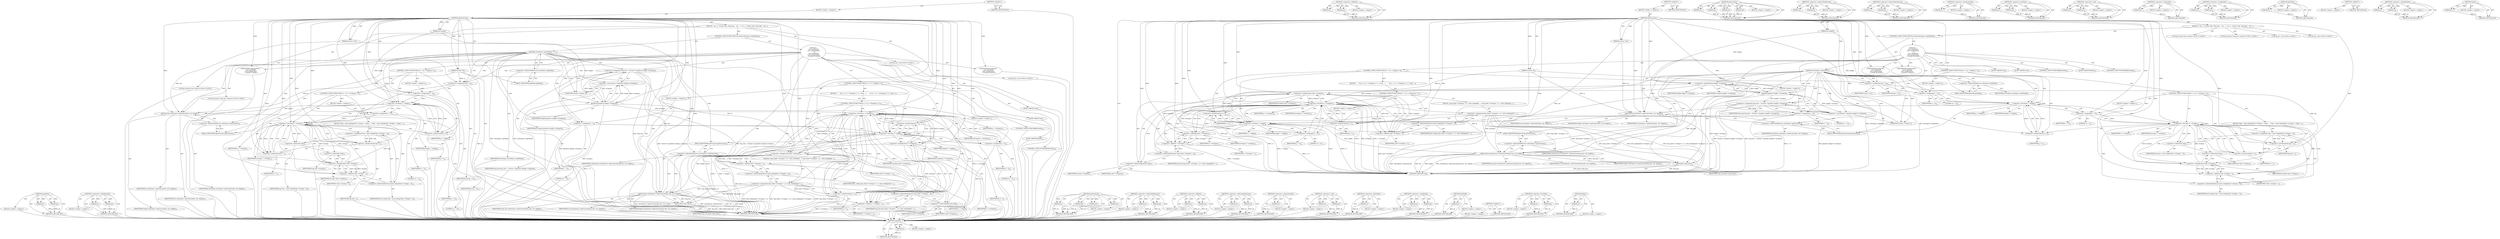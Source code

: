 digraph "gfree" {
vulnerable_168 [label=<(METHOD,gmalloc)>];
vulnerable_169 [label=<(PARAM,p1)>];
vulnerable_170 [label=<(BLOCK,&lt;empty&gt;,&lt;empty&gt;)>];
vulnerable_171 [label=<(METHOD_RETURN,ANY)>];
vulnerable_191 [label=<(METHOD,&lt;operator&gt;.addition)>];
vulnerable_192 [label=<(PARAM,p1)>];
vulnerable_193 [label=<(PARAM,p2)>];
vulnerable_194 [label=<(BLOCK,&lt;empty&gt;,&lt;empty&gt;)>];
vulnerable_195 [label=<(METHOD_RETURN,ANY)>];
vulnerable_6 [label=<(METHOD,&lt;global&gt;)<SUB>1</SUB>>];
vulnerable_7 [label=<(BLOCK,&lt;empty&gt;,&lt;empty&gt;)<SUB>1</SUB>>];
vulnerable_8 [label=<(METHOD,getGrayLine)<SUB>1</SUB>>];
vulnerable_9 [label=<(PARAM,Guchar *in)<SUB>1</SUB>>];
vulnerable_10 [label=<(PARAM,Guchar *out)<SUB>1</SUB>>];
vulnerable_11 [label=<(PARAM,int length)<SUB>1</SUB>>];
vulnerable_12 [label=<(BLOCK,{
  int i, j;
  Guchar *inp, *tmp_line;

   swi...,{
  int i, j;
  Guchar *inp, *tmp_line;

   swi...)<SUB>1</SUB>>];
vulnerable_13 [label="<(LOCAL,int i: int)<SUB>2</SUB>>"];
vulnerable_14 [label="<(LOCAL,int j: int)<SUB>2</SUB>>"];
vulnerable_15 [label="<(LOCAL,Guchar* inp: Guchar*)<SUB>3</SUB>>"];
vulnerable_16 [label="<(LOCAL,Guchar* tmp_line: Guchar*)<SUB>3</SUB>>"];
vulnerable_17 [label=<(CONTROL_STRUCTURE,SWITCH,switch(colorSpace-&gt;getMode()))<SUB>5</SUB>>];
vulnerable_18 [label=<(getMode,colorSpace-&gt;getMode())<SUB>5</SUB>>];
vulnerable_19 [label=<(&lt;operator&gt;.indirectFieldAccess,colorSpace-&gt;getMode)<SUB>5</SUB>>];
vulnerable_20 [label=<(IDENTIFIER,colorSpace,colorSpace-&gt;getMode())<SUB>5</SUB>>];
vulnerable_21 [label=<(FIELD_IDENTIFIER,getMode,getMode)<SUB>5</SUB>>];
vulnerable_22 [label="<(BLOCK,{
   case csIndexed:
   case csSeparation:
    ...,{
   case csIndexed:
   case csSeparation:
    ...)<SUB>5</SUB>>"];
vulnerable_23 [label=<(JUMP_TARGET,case)<SUB>6</SUB>>];
vulnerable_24 [label="<(IDENTIFIER,csIndexed,{
   case csIndexed:
   case csSeparation:
    ...)<SUB>6</SUB>>"];
vulnerable_25 [label=<(JUMP_TARGET,case)<SUB>7</SUB>>];
vulnerable_26 [label="<(IDENTIFIER,csSeparation,{
   case csIndexed:
   case csSeparation:
    ...)<SUB>7</SUB>>"];
vulnerable_27 [label=<(&lt;operator&gt;.assignment,tmp_line = (Guchar *) gmalloc (length * nComps2))<SUB>8</SUB>>];
vulnerable_28 [label=<(IDENTIFIER,tmp_line,tmp_line = (Guchar *) gmalloc (length * nComps2))<SUB>8</SUB>>];
vulnerable_29 [label=<(&lt;operator&gt;.cast,(Guchar *) gmalloc (length * nComps2))<SUB>8</SUB>>];
vulnerable_30 [label=<(UNKNOWN,Guchar *,Guchar *)<SUB>8</SUB>>];
vulnerable_31 [label=<(gmalloc,gmalloc (length * nComps2))<SUB>8</SUB>>];
vulnerable_32 [label=<(&lt;operator&gt;.multiplication,length * nComps2)<SUB>8</SUB>>];
vulnerable_33 [label=<(IDENTIFIER,length,length * nComps2)<SUB>8</SUB>>];
vulnerable_34 [label=<(IDENTIFIER,nComps2,length * nComps2)<SUB>8</SUB>>];
vulnerable_35 [label=<(CONTROL_STRUCTURE,FOR,for (i = 0;i &lt; length;i++))<SUB>9</SUB>>];
vulnerable_36 [label=<(BLOCK,&lt;empty&gt;,&lt;empty&gt;)<SUB>9</SUB>>];
vulnerable_37 [label=<(&lt;operator&gt;.assignment,i = 0)<SUB>9</SUB>>];
vulnerable_38 [label=<(IDENTIFIER,i,i = 0)<SUB>9</SUB>>];
vulnerable_39 [label=<(LITERAL,0,i = 0)<SUB>9</SUB>>];
vulnerable_40 [label=<(&lt;operator&gt;.lessThan,i &lt; length)<SUB>9</SUB>>];
vulnerable_41 [label=<(IDENTIFIER,i,i &lt; length)<SUB>9</SUB>>];
vulnerable_42 [label=<(IDENTIFIER,length,i &lt; length)<SUB>9</SUB>>];
vulnerable_43 [label=<(&lt;operator&gt;.postIncrement,i++)<SUB>9</SUB>>];
vulnerable_44 [label=<(IDENTIFIER,i,i++)<SUB>9</SUB>>];
vulnerable_45 [label=<(BLOCK,{
       for (j = 0; j &lt; nComps2; j++) {
 	tmp_...,{
       for (j = 0; j &lt; nComps2; j++) {
 	tmp_...)<SUB>9</SUB>>];
vulnerable_46 [label=<(CONTROL_STRUCTURE,FOR,for (j = 0;j &lt; nComps2;j++))<SUB>10</SUB>>];
vulnerable_47 [label=<(BLOCK,&lt;empty&gt;,&lt;empty&gt;)<SUB>10</SUB>>];
vulnerable_48 [label=<(&lt;operator&gt;.assignment,j = 0)<SUB>10</SUB>>];
vulnerable_49 [label=<(IDENTIFIER,j,j = 0)<SUB>10</SUB>>];
vulnerable_50 [label=<(LITERAL,0,j = 0)<SUB>10</SUB>>];
vulnerable_51 [label=<(&lt;operator&gt;.lessThan,j &lt; nComps2)<SUB>10</SUB>>];
vulnerable_52 [label=<(IDENTIFIER,j,j &lt; nComps2)<SUB>10</SUB>>];
vulnerable_53 [label=<(IDENTIFIER,nComps2,j &lt; nComps2)<SUB>10</SUB>>];
vulnerable_54 [label=<(&lt;operator&gt;.postIncrement,j++)<SUB>10</SUB>>];
vulnerable_55 [label=<(IDENTIFIER,j,j++)<SUB>10</SUB>>];
vulnerable_56 [label=<(BLOCK,{
 	tmp_line[i * nComps2 + j] = byte_lookup[in[...,{
 	tmp_line[i * nComps2 + j] = byte_lookup[in[...)<SUB>10</SUB>>];
vulnerable_57 [label=<(&lt;operator&gt;.assignment,tmp_line[i * nComps2 + j] = byte_lookup[in[i] *...)<SUB>11</SUB>>];
vulnerable_58 [label=<(&lt;operator&gt;.indirectIndexAccess,tmp_line[i * nComps2 + j])<SUB>11</SUB>>];
vulnerable_59 [label=<(IDENTIFIER,tmp_line,tmp_line[i * nComps2 + j] = byte_lookup[in[i] *...)<SUB>11</SUB>>];
vulnerable_60 [label=<(&lt;operator&gt;.addition,i * nComps2 + j)<SUB>11</SUB>>];
vulnerable_61 [label=<(&lt;operator&gt;.multiplication,i * nComps2)<SUB>11</SUB>>];
vulnerable_62 [label=<(IDENTIFIER,i,i * nComps2)<SUB>11</SUB>>];
vulnerable_63 [label=<(IDENTIFIER,nComps2,i * nComps2)<SUB>11</SUB>>];
vulnerable_64 [label=<(IDENTIFIER,j,i * nComps2 + j)<SUB>11</SUB>>];
vulnerable_65 [label=<(&lt;operator&gt;.indirectIndexAccess,byte_lookup[in[i] * nComps2 + j])<SUB>11</SUB>>];
vulnerable_66 [label=<(IDENTIFIER,byte_lookup,tmp_line[i * nComps2 + j] = byte_lookup[in[i] *...)<SUB>11</SUB>>];
vulnerable_67 [label=<(&lt;operator&gt;.addition,in[i] * nComps2 + j)<SUB>11</SUB>>];
vulnerable_68 [label=<(&lt;operator&gt;.multiplication,in[i] * nComps2)<SUB>11</SUB>>];
vulnerable_69 [label=<(&lt;operator&gt;.indirectIndexAccess,in[i])<SUB>11</SUB>>];
vulnerable_70 [label=<(IDENTIFIER,in,in[i] * nComps2)<SUB>11</SUB>>];
vulnerable_71 [label=<(IDENTIFIER,i,in[i] * nComps2)<SUB>11</SUB>>];
vulnerable_72 [label=<(IDENTIFIER,nComps2,in[i] * nComps2)<SUB>11</SUB>>];
vulnerable_73 [label=<(IDENTIFIER,j,in[i] * nComps2 + j)<SUB>11</SUB>>];
vulnerable_74 [label=<(getGrayLine,colorSpace2-&gt;getGrayLine(tmp_line, out, length))<SUB>14</SUB>>];
vulnerable_75 [label=<(&lt;operator&gt;.indirectFieldAccess,colorSpace2-&gt;getGrayLine)<SUB>14</SUB>>];
vulnerable_76 [label=<(IDENTIFIER,colorSpace2,colorSpace2-&gt;getGrayLine(tmp_line, out, length))<SUB>14</SUB>>];
vulnerable_77 [label=<(FIELD_IDENTIFIER,getGrayLine,getGrayLine)<SUB>14</SUB>>];
vulnerable_78 [label=<(IDENTIFIER,tmp_line,colorSpace2-&gt;getGrayLine(tmp_line, out, length))<SUB>14</SUB>>];
vulnerable_79 [label=<(IDENTIFIER,out,colorSpace2-&gt;getGrayLine(tmp_line, out, length))<SUB>14</SUB>>];
vulnerable_80 [label=<(IDENTIFIER,length,colorSpace2-&gt;getGrayLine(tmp_line, out, length))<SUB>14</SUB>>];
vulnerable_81 [label=<(gfree,gfree (tmp_line))<SUB>15</SUB>>];
vulnerable_82 [label=<(IDENTIFIER,tmp_line,gfree (tmp_line))<SUB>15</SUB>>];
vulnerable_83 [label=<(CONTROL_STRUCTURE,BREAK,break;)<SUB>16</SUB>>];
vulnerable_84 [label=<(JUMP_TARGET,default)<SUB>18</SUB>>];
vulnerable_85 [label=<(&lt;operator&gt;.assignment,inp = in)<SUB>19</SUB>>];
vulnerable_86 [label=<(IDENTIFIER,inp,inp = in)<SUB>19</SUB>>];
vulnerable_87 [label=<(IDENTIFIER,in,inp = in)<SUB>19</SUB>>];
vulnerable_88 [label=<(CONTROL_STRUCTURE,FOR,for (j = 0;j &lt; length;j++))<SUB>20</SUB>>];
vulnerable_89 [label=<(BLOCK,&lt;empty&gt;,&lt;empty&gt;)<SUB>20</SUB>>];
vulnerable_90 [label=<(&lt;operator&gt;.assignment,j = 0)<SUB>20</SUB>>];
vulnerable_91 [label=<(IDENTIFIER,j,j = 0)<SUB>20</SUB>>];
vulnerable_92 [label=<(LITERAL,0,j = 0)<SUB>20</SUB>>];
vulnerable_93 [label=<(&lt;operator&gt;.lessThan,j &lt; length)<SUB>20</SUB>>];
vulnerable_94 [label=<(IDENTIFIER,j,j &lt; length)<SUB>20</SUB>>];
vulnerable_95 [label=<(IDENTIFIER,length,j &lt; length)<SUB>20</SUB>>];
vulnerable_96 [label=<(&lt;operator&gt;.postIncrement,j++)<SUB>20</SUB>>];
vulnerable_97 [label=<(IDENTIFIER,j,j++)<SUB>20</SUB>>];
vulnerable_98 [label=<(CONTROL_STRUCTURE,FOR,for (i = 0;i &lt; nComps;i++))<SUB>21</SUB>>];
vulnerable_99 [label=<(BLOCK,&lt;empty&gt;,&lt;empty&gt;)<SUB>21</SUB>>];
vulnerable_100 [label=<(&lt;operator&gt;.assignment,i = 0)<SUB>21</SUB>>];
vulnerable_101 [label=<(IDENTIFIER,i,i = 0)<SUB>21</SUB>>];
vulnerable_102 [label=<(LITERAL,0,i = 0)<SUB>21</SUB>>];
vulnerable_103 [label=<(&lt;operator&gt;.lessThan,i &lt; nComps)<SUB>21</SUB>>];
vulnerable_104 [label=<(IDENTIFIER,i,i &lt; nComps)<SUB>21</SUB>>];
vulnerable_105 [label=<(IDENTIFIER,nComps,i &lt; nComps)<SUB>21</SUB>>];
vulnerable_106 [label=<(&lt;operator&gt;.postIncrement,i++)<SUB>21</SUB>>];
vulnerable_107 [label=<(IDENTIFIER,i,i++)<SUB>21</SUB>>];
vulnerable_108 [label=<(BLOCK,{
	*inp = byte_lookup[*inp * nComps + i];
	inp+...,{
	*inp = byte_lookup[*inp * nComps + i];
	inp+...)<SUB>21</SUB>>];
vulnerable_109 [label=<(&lt;operator&gt;.assignment,*inp = byte_lookup[*inp * nComps + i])<SUB>22</SUB>>];
vulnerable_110 [label=<(&lt;operator&gt;.indirection,*inp)<SUB>22</SUB>>];
vulnerable_111 [label=<(IDENTIFIER,inp,*inp = byte_lookup[*inp * nComps + i])<SUB>22</SUB>>];
vulnerable_112 [label=<(&lt;operator&gt;.indirectIndexAccess,byte_lookup[*inp * nComps + i])<SUB>22</SUB>>];
vulnerable_113 [label=<(IDENTIFIER,byte_lookup,*inp = byte_lookup[*inp * nComps + i])<SUB>22</SUB>>];
vulnerable_114 [label=<(&lt;operator&gt;.addition,*inp * nComps + i)<SUB>22</SUB>>];
vulnerable_115 [label=<(&lt;operator&gt;.multiplication,*inp * nComps)<SUB>22</SUB>>];
vulnerable_116 [label=<(&lt;operator&gt;.indirection,*inp)<SUB>22</SUB>>];
vulnerable_117 [label=<(IDENTIFIER,inp,*inp * nComps)<SUB>22</SUB>>];
vulnerable_118 [label=<(IDENTIFIER,nComps,*inp * nComps)<SUB>22</SUB>>];
vulnerable_119 [label=<(IDENTIFIER,i,*inp * nComps + i)<SUB>22</SUB>>];
vulnerable_120 [label=<(&lt;operator&gt;.postIncrement,inp++)<SUB>23</SUB>>];
vulnerable_121 [label=<(IDENTIFIER,inp,inp++)<SUB>23</SUB>>];
vulnerable_122 [label=<(getGrayLine,colorSpace-&gt;getGrayLine(in, out, length))<SUB>25</SUB>>];
vulnerable_123 [label=<(&lt;operator&gt;.indirectFieldAccess,colorSpace-&gt;getGrayLine)<SUB>25</SUB>>];
vulnerable_124 [label=<(IDENTIFIER,colorSpace,colorSpace-&gt;getGrayLine(in, out, length))<SUB>25</SUB>>];
vulnerable_125 [label=<(FIELD_IDENTIFIER,getGrayLine,getGrayLine)<SUB>25</SUB>>];
vulnerable_126 [label=<(IDENTIFIER,in,colorSpace-&gt;getGrayLine(in, out, length))<SUB>25</SUB>>];
vulnerable_127 [label=<(IDENTIFIER,out,colorSpace-&gt;getGrayLine(in, out, length))<SUB>25</SUB>>];
vulnerable_128 [label=<(IDENTIFIER,length,colorSpace-&gt;getGrayLine(in, out, length))<SUB>25</SUB>>];
vulnerable_129 [label=<(CONTROL_STRUCTURE,BREAK,break;)<SUB>26</SUB>>];
vulnerable_130 [label=<(METHOD_RETURN,void)<SUB>1</SUB>>];
vulnerable_132 [label=<(METHOD_RETURN,ANY)<SUB>1</SUB>>];
vulnerable_196 [label=<(METHOD,getGrayLine)>];
vulnerable_197 [label=<(PARAM,p1)>];
vulnerable_198 [label=<(PARAM,p2)>];
vulnerable_199 [label=<(PARAM,p3)>];
vulnerable_200 [label=<(PARAM,p4)>];
vulnerable_201 [label=<(BLOCK,&lt;empty&gt;,&lt;empty&gt;)>];
vulnerable_202 [label=<(METHOD_RETURN,ANY)>];
vulnerable_153 [label=<(METHOD,&lt;operator&gt;.indirectFieldAccess)>];
vulnerable_154 [label=<(PARAM,p1)>];
vulnerable_155 [label=<(PARAM,p2)>];
vulnerable_156 [label=<(BLOCK,&lt;empty&gt;,&lt;empty&gt;)>];
vulnerable_157 [label=<(METHOD_RETURN,ANY)>];
vulnerable_186 [label=<(METHOD,&lt;operator&gt;.indirectIndexAccess)>];
vulnerable_187 [label=<(PARAM,p1)>];
vulnerable_188 [label=<(PARAM,p2)>];
vulnerable_189 [label=<(BLOCK,&lt;empty&gt;,&lt;empty&gt;)>];
vulnerable_190 [label=<(METHOD_RETURN,ANY)>];
vulnerable_182 [label=<(METHOD,&lt;operator&gt;.postIncrement)>];
vulnerable_183 [label=<(PARAM,p1)>];
vulnerable_184 [label=<(BLOCK,&lt;empty&gt;,&lt;empty&gt;)>];
vulnerable_185 [label=<(METHOD_RETURN,ANY)>];
vulnerable_177 [label=<(METHOD,&lt;operator&gt;.lessThan)>];
vulnerable_178 [label=<(PARAM,p1)>];
vulnerable_179 [label=<(PARAM,p2)>];
vulnerable_180 [label=<(BLOCK,&lt;empty&gt;,&lt;empty&gt;)>];
vulnerable_181 [label=<(METHOD_RETURN,ANY)>];
vulnerable_163 [label=<(METHOD,&lt;operator&gt;.cast)>];
vulnerable_164 [label=<(PARAM,p1)>];
vulnerable_165 [label=<(PARAM,p2)>];
vulnerable_166 [label=<(BLOCK,&lt;empty&gt;,&lt;empty&gt;)>];
vulnerable_167 [label=<(METHOD_RETURN,ANY)>];
vulnerable_207 [label=<(METHOD,&lt;operator&gt;.indirection)>];
vulnerable_208 [label=<(PARAM,p1)>];
vulnerable_209 [label=<(BLOCK,&lt;empty&gt;,&lt;empty&gt;)>];
vulnerable_210 [label=<(METHOD_RETURN,ANY)>];
vulnerable_158 [label=<(METHOD,&lt;operator&gt;.assignment)>];
vulnerable_159 [label=<(PARAM,p1)>];
vulnerable_160 [label=<(PARAM,p2)>];
vulnerable_161 [label=<(BLOCK,&lt;empty&gt;,&lt;empty&gt;)>];
vulnerable_162 [label=<(METHOD_RETURN,ANY)>];
vulnerable_149 [label=<(METHOD,getMode)>];
vulnerable_150 [label=<(PARAM,p1)>];
vulnerable_151 [label=<(BLOCK,&lt;empty&gt;,&lt;empty&gt;)>];
vulnerable_152 [label=<(METHOD_RETURN,ANY)>];
vulnerable_143 [label=<(METHOD,&lt;global&gt;)<SUB>1</SUB>>];
vulnerable_144 [label=<(BLOCK,&lt;empty&gt;,&lt;empty&gt;)>];
vulnerable_145 [label=<(METHOD_RETURN,ANY)>];
vulnerable_172 [label=<(METHOD,&lt;operator&gt;.multiplication)>];
vulnerable_173 [label=<(PARAM,p1)>];
vulnerable_174 [label=<(PARAM,p2)>];
vulnerable_175 [label=<(BLOCK,&lt;empty&gt;,&lt;empty&gt;)>];
vulnerable_176 [label=<(METHOD_RETURN,ANY)>];
vulnerable_203 [label=<(METHOD,gfree)>];
vulnerable_204 [label=<(PARAM,p1)>];
vulnerable_205 [label=<(BLOCK,&lt;empty&gt;,&lt;empty&gt;)>];
vulnerable_206 [label=<(METHOD_RETURN,ANY)>];
fixed_167 [label=<(METHOD,gmallocn)>];
fixed_168 [label=<(PARAM,p1)>];
fixed_169 [label=<(PARAM,p2)>];
fixed_170 [label=<(BLOCK,&lt;empty&gt;,&lt;empty&gt;)>];
fixed_171 [label=<(METHOD_RETURN,ANY)>];
fixed_191 [label=<(METHOD,&lt;operator&gt;.multiplication)>];
fixed_192 [label=<(PARAM,p1)>];
fixed_193 [label=<(PARAM,p2)>];
fixed_194 [label=<(BLOCK,&lt;empty&gt;,&lt;empty&gt;)>];
fixed_195 [label=<(METHOD_RETURN,ANY)>];
fixed_6 [label=<(METHOD,&lt;global&gt;)<SUB>1</SUB>>];
fixed_7 [label=<(BLOCK,&lt;empty&gt;,&lt;empty&gt;)<SUB>1</SUB>>];
fixed_8 [label=<(METHOD,getGrayLine)<SUB>1</SUB>>];
fixed_9 [label=<(PARAM,Guchar *in)<SUB>1</SUB>>];
fixed_10 [label=<(PARAM,Guchar *out)<SUB>1</SUB>>];
fixed_11 [label=<(PARAM,int length)<SUB>1</SUB>>];
fixed_12 [label=<(BLOCK,{
  int i, j;
  Guchar *inp, *tmp_line;

   swi...,{
  int i, j;
  Guchar *inp, *tmp_line;

   swi...)<SUB>1</SUB>>];
fixed_13 [label="<(LOCAL,int i: int)<SUB>2</SUB>>"];
fixed_14 [label="<(LOCAL,int j: int)<SUB>2</SUB>>"];
fixed_15 [label="<(LOCAL,Guchar* inp: Guchar*)<SUB>3</SUB>>"];
fixed_16 [label="<(LOCAL,Guchar* tmp_line: Guchar*)<SUB>3</SUB>>"];
fixed_17 [label=<(CONTROL_STRUCTURE,SWITCH,switch(colorSpace-&gt;getMode()))<SUB>5</SUB>>];
fixed_18 [label=<(getMode,colorSpace-&gt;getMode())<SUB>5</SUB>>];
fixed_19 [label=<(&lt;operator&gt;.indirectFieldAccess,colorSpace-&gt;getMode)<SUB>5</SUB>>];
fixed_20 [label=<(IDENTIFIER,colorSpace,colorSpace-&gt;getMode())<SUB>5</SUB>>];
fixed_21 [label=<(FIELD_IDENTIFIER,getMode,getMode)<SUB>5</SUB>>];
fixed_22 [label="<(BLOCK,{
   case csIndexed:
   case csSeparation:
    ...,{
   case csIndexed:
   case csSeparation:
    ...)<SUB>5</SUB>>"];
fixed_23 [label=<(JUMP_TARGET,case)<SUB>6</SUB>>];
fixed_24 [label="<(IDENTIFIER,csIndexed,{
   case csIndexed:
   case csSeparation:
    ...)<SUB>6</SUB>>"];
fixed_25 [label=<(JUMP_TARGET,case)<SUB>7</SUB>>];
fixed_26 [label="<(IDENTIFIER,csSeparation,{
   case csIndexed:
   case csSeparation:
    ...)<SUB>7</SUB>>"];
fixed_27 [label=<(&lt;operator&gt;.assignment,tmp_line = (Guchar *) gmallocn (length, nComps2))<SUB>8</SUB>>];
fixed_28 [label=<(IDENTIFIER,tmp_line,tmp_line = (Guchar *) gmallocn (length, nComps2))<SUB>8</SUB>>];
fixed_29 [label=<(&lt;operator&gt;.cast,(Guchar *) gmallocn (length, nComps2))<SUB>8</SUB>>];
fixed_30 [label=<(UNKNOWN,Guchar *,Guchar *)<SUB>8</SUB>>];
fixed_31 [label=<(gmallocn,gmallocn (length, nComps2))<SUB>8</SUB>>];
fixed_32 [label=<(IDENTIFIER,length,gmallocn (length, nComps2))<SUB>8</SUB>>];
fixed_33 [label=<(IDENTIFIER,nComps2,gmallocn (length, nComps2))<SUB>8</SUB>>];
fixed_34 [label=<(CONTROL_STRUCTURE,FOR,for (i = 0;i &lt; length;i++))<SUB>9</SUB>>];
fixed_35 [label=<(BLOCK,&lt;empty&gt;,&lt;empty&gt;)<SUB>9</SUB>>];
fixed_36 [label=<(&lt;operator&gt;.assignment,i = 0)<SUB>9</SUB>>];
fixed_37 [label=<(IDENTIFIER,i,i = 0)<SUB>9</SUB>>];
fixed_38 [label=<(LITERAL,0,i = 0)<SUB>9</SUB>>];
fixed_39 [label=<(&lt;operator&gt;.lessThan,i &lt; length)<SUB>9</SUB>>];
fixed_40 [label=<(IDENTIFIER,i,i &lt; length)<SUB>9</SUB>>];
fixed_41 [label=<(IDENTIFIER,length,i &lt; length)<SUB>9</SUB>>];
fixed_42 [label=<(&lt;operator&gt;.postIncrement,i++)<SUB>9</SUB>>];
fixed_43 [label=<(IDENTIFIER,i,i++)<SUB>9</SUB>>];
fixed_44 [label=<(BLOCK,{
       for (j = 0; j &lt; nComps2; j++) {
 	tmp_...,{
       for (j = 0; j &lt; nComps2; j++) {
 	tmp_...)<SUB>9</SUB>>];
fixed_45 [label=<(CONTROL_STRUCTURE,FOR,for (j = 0;j &lt; nComps2;j++))<SUB>10</SUB>>];
fixed_46 [label=<(BLOCK,&lt;empty&gt;,&lt;empty&gt;)<SUB>10</SUB>>];
fixed_47 [label=<(&lt;operator&gt;.assignment,j = 0)<SUB>10</SUB>>];
fixed_48 [label=<(IDENTIFIER,j,j = 0)<SUB>10</SUB>>];
fixed_49 [label=<(LITERAL,0,j = 0)<SUB>10</SUB>>];
fixed_50 [label=<(&lt;operator&gt;.lessThan,j &lt; nComps2)<SUB>10</SUB>>];
fixed_51 [label=<(IDENTIFIER,j,j &lt; nComps2)<SUB>10</SUB>>];
fixed_52 [label=<(IDENTIFIER,nComps2,j &lt; nComps2)<SUB>10</SUB>>];
fixed_53 [label=<(&lt;operator&gt;.postIncrement,j++)<SUB>10</SUB>>];
fixed_54 [label=<(IDENTIFIER,j,j++)<SUB>10</SUB>>];
fixed_55 [label=<(BLOCK,{
 	tmp_line[i * nComps2 + j] = byte_lookup[in[...,{
 	tmp_line[i * nComps2 + j] = byte_lookup[in[...)<SUB>10</SUB>>];
fixed_56 [label=<(&lt;operator&gt;.assignment,tmp_line[i * nComps2 + j] = byte_lookup[in[i] *...)<SUB>11</SUB>>];
fixed_57 [label=<(&lt;operator&gt;.indirectIndexAccess,tmp_line[i * nComps2 + j])<SUB>11</SUB>>];
fixed_58 [label=<(IDENTIFIER,tmp_line,tmp_line[i * nComps2 + j] = byte_lookup[in[i] *...)<SUB>11</SUB>>];
fixed_59 [label=<(&lt;operator&gt;.addition,i * nComps2 + j)<SUB>11</SUB>>];
fixed_60 [label=<(&lt;operator&gt;.multiplication,i * nComps2)<SUB>11</SUB>>];
fixed_61 [label=<(IDENTIFIER,i,i * nComps2)<SUB>11</SUB>>];
fixed_62 [label=<(IDENTIFIER,nComps2,i * nComps2)<SUB>11</SUB>>];
fixed_63 [label=<(IDENTIFIER,j,i * nComps2 + j)<SUB>11</SUB>>];
fixed_64 [label=<(&lt;operator&gt;.indirectIndexAccess,byte_lookup[in[i] * nComps2 + j])<SUB>11</SUB>>];
fixed_65 [label=<(IDENTIFIER,byte_lookup,tmp_line[i * nComps2 + j] = byte_lookup[in[i] *...)<SUB>11</SUB>>];
fixed_66 [label=<(&lt;operator&gt;.addition,in[i] * nComps2 + j)<SUB>11</SUB>>];
fixed_67 [label=<(&lt;operator&gt;.multiplication,in[i] * nComps2)<SUB>11</SUB>>];
fixed_68 [label=<(&lt;operator&gt;.indirectIndexAccess,in[i])<SUB>11</SUB>>];
fixed_69 [label=<(IDENTIFIER,in,in[i] * nComps2)<SUB>11</SUB>>];
fixed_70 [label=<(IDENTIFIER,i,in[i] * nComps2)<SUB>11</SUB>>];
fixed_71 [label=<(IDENTIFIER,nComps2,in[i] * nComps2)<SUB>11</SUB>>];
fixed_72 [label=<(IDENTIFIER,j,in[i] * nComps2 + j)<SUB>11</SUB>>];
fixed_73 [label=<(getGrayLine,colorSpace2-&gt;getGrayLine(tmp_line, out, length))<SUB>14</SUB>>];
fixed_74 [label=<(&lt;operator&gt;.indirectFieldAccess,colorSpace2-&gt;getGrayLine)<SUB>14</SUB>>];
fixed_75 [label=<(IDENTIFIER,colorSpace2,colorSpace2-&gt;getGrayLine(tmp_line, out, length))<SUB>14</SUB>>];
fixed_76 [label=<(FIELD_IDENTIFIER,getGrayLine,getGrayLine)<SUB>14</SUB>>];
fixed_77 [label=<(IDENTIFIER,tmp_line,colorSpace2-&gt;getGrayLine(tmp_line, out, length))<SUB>14</SUB>>];
fixed_78 [label=<(IDENTIFIER,out,colorSpace2-&gt;getGrayLine(tmp_line, out, length))<SUB>14</SUB>>];
fixed_79 [label=<(IDENTIFIER,length,colorSpace2-&gt;getGrayLine(tmp_line, out, length))<SUB>14</SUB>>];
fixed_80 [label=<(gfree,gfree (tmp_line))<SUB>15</SUB>>];
fixed_81 [label=<(IDENTIFIER,tmp_line,gfree (tmp_line))<SUB>15</SUB>>];
fixed_82 [label=<(CONTROL_STRUCTURE,BREAK,break;)<SUB>16</SUB>>];
fixed_83 [label=<(JUMP_TARGET,default)<SUB>18</SUB>>];
fixed_84 [label=<(&lt;operator&gt;.assignment,inp = in)<SUB>19</SUB>>];
fixed_85 [label=<(IDENTIFIER,inp,inp = in)<SUB>19</SUB>>];
fixed_86 [label=<(IDENTIFIER,in,inp = in)<SUB>19</SUB>>];
fixed_87 [label=<(CONTROL_STRUCTURE,FOR,for (j = 0;j &lt; length;j++))<SUB>20</SUB>>];
fixed_88 [label=<(BLOCK,&lt;empty&gt;,&lt;empty&gt;)<SUB>20</SUB>>];
fixed_89 [label=<(&lt;operator&gt;.assignment,j = 0)<SUB>20</SUB>>];
fixed_90 [label=<(IDENTIFIER,j,j = 0)<SUB>20</SUB>>];
fixed_91 [label=<(LITERAL,0,j = 0)<SUB>20</SUB>>];
fixed_92 [label=<(&lt;operator&gt;.lessThan,j &lt; length)<SUB>20</SUB>>];
fixed_93 [label=<(IDENTIFIER,j,j &lt; length)<SUB>20</SUB>>];
fixed_94 [label=<(IDENTIFIER,length,j &lt; length)<SUB>20</SUB>>];
fixed_95 [label=<(&lt;operator&gt;.postIncrement,j++)<SUB>20</SUB>>];
fixed_96 [label=<(IDENTIFIER,j,j++)<SUB>20</SUB>>];
fixed_97 [label=<(CONTROL_STRUCTURE,FOR,for (i = 0;i &lt; nComps;i++))<SUB>21</SUB>>];
fixed_98 [label=<(BLOCK,&lt;empty&gt;,&lt;empty&gt;)<SUB>21</SUB>>];
fixed_99 [label=<(&lt;operator&gt;.assignment,i = 0)<SUB>21</SUB>>];
fixed_100 [label=<(IDENTIFIER,i,i = 0)<SUB>21</SUB>>];
fixed_101 [label=<(LITERAL,0,i = 0)<SUB>21</SUB>>];
fixed_102 [label=<(&lt;operator&gt;.lessThan,i &lt; nComps)<SUB>21</SUB>>];
fixed_103 [label=<(IDENTIFIER,i,i &lt; nComps)<SUB>21</SUB>>];
fixed_104 [label=<(IDENTIFIER,nComps,i &lt; nComps)<SUB>21</SUB>>];
fixed_105 [label=<(&lt;operator&gt;.postIncrement,i++)<SUB>21</SUB>>];
fixed_106 [label=<(IDENTIFIER,i,i++)<SUB>21</SUB>>];
fixed_107 [label=<(BLOCK,{
	*inp = byte_lookup[*inp * nComps + i];
	inp+...,{
	*inp = byte_lookup[*inp * nComps + i];
	inp+...)<SUB>21</SUB>>];
fixed_108 [label=<(&lt;operator&gt;.assignment,*inp = byte_lookup[*inp * nComps + i])<SUB>22</SUB>>];
fixed_109 [label=<(&lt;operator&gt;.indirection,*inp)<SUB>22</SUB>>];
fixed_110 [label=<(IDENTIFIER,inp,*inp = byte_lookup[*inp * nComps + i])<SUB>22</SUB>>];
fixed_111 [label=<(&lt;operator&gt;.indirectIndexAccess,byte_lookup[*inp * nComps + i])<SUB>22</SUB>>];
fixed_112 [label=<(IDENTIFIER,byte_lookup,*inp = byte_lookup[*inp * nComps + i])<SUB>22</SUB>>];
fixed_113 [label=<(&lt;operator&gt;.addition,*inp * nComps + i)<SUB>22</SUB>>];
fixed_114 [label=<(&lt;operator&gt;.multiplication,*inp * nComps)<SUB>22</SUB>>];
fixed_115 [label=<(&lt;operator&gt;.indirection,*inp)<SUB>22</SUB>>];
fixed_116 [label=<(IDENTIFIER,inp,*inp * nComps)<SUB>22</SUB>>];
fixed_117 [label=<(IDENTIFIER,nComps,*inp * nComps)<SUB>22</SUB>>];
fixed_118 [label=<(IDENTIFIER,i,*inp * nComps + i)<SUB>22</SUB>>];
fixed_119 [label=<(&lt;operator&gt;.postIncrement,inp++)<SUB>23</SUB>>];
fixed_120 [label=<(IDENTIFIER,inp,inp++)<SUB>23</SUB>>];
fixed_121 [label=<(getGrayLine,colorSpace-&gt;getGrayLine(in, out, length))<SUB>25</SUB>>];
fixed_122 [label=<(&lt;operator&gt;.indirectFieldAccess,colorSpace-&gt;getGrayLine)<SUB>25</SUB>>];
fixed_123 [label=<(IDENTIFIER,colorSpace,colorSpace-&gt;getGrayLine(in, out, length))<SUB>25</SUB>>];
fixed_124 [label=<(FIELD_IDENTIFIER,getGrayLine,getGrayLine)<SUB>25</SUB>>];
fixed_125 [label=<(IDENTIFIER,in,colorSpace-&gt;getGrayLine(in, out, length))<SUB>25</SUB>>];
fixed_126 [label=<(IDENTIFIER,out,colorSpace-&gt;getGrayLine(in, out, length))<SUB>25</SUB>>];
fixed_127 [label=<(IDENTIFIER,length,colorSpace-&gt;getGrayLine(in, out, length))<SUB>25</SUB>>];
fixed_128 [label=<(CONTROL_STRUCTURE,BREAK,break;)<SUB>26</SUB>>];
fixed_129 [label=<(METHOD_RETURN,void)<SUB>1</SUB>>];
fixed_131 [label=<(METHOD_RETURN,ANY)<SUB>1</SUB>>];
fixed_196 [label=<(METHOD,getGrayLine)>];
fixed_197 [label=<(PARAM,p1)>];
fixed_198 [label=<(PARAM,p2)>];
fixed_199 [label=<(PARAM,p3)>];
fixed_200 [label=<(PARAM,p4)>];
fixed_201 [label=<(BLOCK,&lt;empty&gt;,&lt;empty&gt;)>];
fixed_202 [label=<(METHOD_RETURN,ANY)>];
fixed_152 [label=<(METHOD,&lt;operator&gt;.indirectFieldAccess)>];
fixed_153 [label=<(PARAM,p1)>];
fixed_154 [label=<(PARAM,p2)>];
fixed_155 [label=<(BLOCK,&lt;empty&gt;,&lt;empty&gt;)>];
fixed_156 [label=<(METHOD_RETURN,ANY)>];
fixed_186 [label=<(METHOD,&lt;operator&gt;.addition)>];
fixed_187 [label=<(PARAM,p1)>];
fixed_188 [label=<(PARAM,p2)>];
fixed_189 [label=<(BLOCK,&lt;empty&gt;,&lt;empty&gt;)>];
fixed_190 [label=<(METHOD_RETURN,ANY)>];
fixed_181 [label=<(METHOD,&lt;operator&gt;.indirectIndexAccess)>];
fixed_182 [label=<(PARAM,p1)>];
fixed_183 [label=<(PARAM,p2)>];
fixed_184 [label=<(BLOCK,&lt;empty&gt;,&lt;empty&gt;)>];
fixed_185 [label=<(METHOD_RETURN,ANY)>];
fixed_177 [label=<(METHOD,&lt;operator&gt;.postIncrement)>];
fixed_178 [label=<(PARAM,p1)>];
fixed_179 [label=<(BLOCK,&lt;empty&gt;,&lt;empty&gt;)>];
fixed_180 [label=<(METHOD_RETURN,ANY)>];
fixed_162 [label=<(METHOD,&lt;operator&gt;.cast)>];
fixed_163 [label=<(PARAM,p1)>];
fixed_164 [label=<(PARAM,p2)>];
fixed_165 [label=<(BLOCK,&lt;empty&gt;,&lt;empty&gt;)>];
fixed_166 [label=<(METHOD_RETURN,ANY)>];
fixed_207 [label=<(METHOD,&lt;operator&gt;.indirection)>];
fixed_208 [label=<(PARAM,p1)>];
fixed_209 [label=<(BLOCK,&lt;empty&gt;,&lt;empty&gt;)>];
fixed_210 [label=<(METHOD_RETURN,ANY)>];
fixed_157 [label=<(METHOD,&lt;operator&gt;.assignment)>];
fixed_158 [label=<(PARAM,p1)>];
fixed_159 [label=<(PARAM,p2)>];
fixed_160 [label=<(BLOCK,&lt;empty&gt;,&lt;empty&gt;)>];
fixed_161 [label=<(METHOD_RETURN,ANY)>];
fixed_148 [label=<(METHOD,getMode)>];
fixed_149 [label=<(PARAM,p1)>];
fixed_150 [label=<(BLOCK,&lt;empty&gt;,&lt;empty&gt;)>];
fixed_151 [label=<(METHOD_RETURN,ANY)>];
fixed_142 [label=<(METHOD,&lt;global&gt;)<SUB>1</SUB>>];
fixed_143 [label=<(BLOCK,&lt;empty&gt;,&lt;empty&gt;)>];
fixed_144 [label=<(METHOD_RETURN,ANY)>];
fixed_172 [label=<(METHOD,&lt;operator&gt;.lessThan)>];
fixed_173 [label=<(PARAM,p1)>];
fixed_174 [label=<(PARAM,p2)>];
fixed_175 [label=<(BLOCK,&lt;empty&gt;,&lt;empty&gt;)>];
fixed_176 [label=<(METHOD_RETURN,ANY)>];
fixed_203 [label=<(METHOD,gfree)>];
fixed_204 [label=<(PARAM,p1)>];
fixed_205 [label=<(BLOCK,&lt;empty&gt;,&lt;empty&gt;)>];
fixed_206 [label=<(METHOD_RETURN,ANY)>];
vulnerable_168 -> vulnerable_169  [key=0, label="AST: "];
vulnerable_168 -> vulnerable_169  [key=1, label="DDG: "];
vulnerable_168 -> vulnerable_170  [key=0, label="AST: "];
vulnerable_168 -> vulnerable_171  [key=0, label="AST: "];
vulnerable_168 -> vulnerable_171  [key=1, label="CFG: "];
vulnerable_169 -> vulnerable_171  [key=0, label="DDG: p1"];
vulnerable_191 -> vulnerable_192  [key=0, label="AST: "];
vulnerable_191 -> vulnerable_192  [key=1, label="DDG: "];
vulnerable_191 -> vulnerable_194  [key=0, label="AST: "];
vulnerable_191 -> vulnerable_193  [key=0, label="AST: "];
vulnerable_191 -> vulnerable_193  [key=1, label="DDG: "];
vulnerable_191 -> vulnerable_195  [key=0, label="AST: "];
vulnerable_191 -> vulnerable_195  [key=1, label="CFG: "];
vulnerable_192 -> vulnerable_195  [key=0, label="DDG: p1"];
vulnerable_193 -> vulnerable_195  [key=0, label="DDG: p2"];
vulnerable_6 -> vulnerable_7  [key=0, label="AST: "];
vulnerable_6 -> vulnerable_132  [key=0, label="AST: "];
vulnerable_6 -> vulnerable_132  [key=1, label="CFG: "];
vulnerable_7 -> vulnerable_8  [key=0, label="AST: "];
vulnerable_8 -> vulnerable_9  [key=0, label="AST: "];
vulnerable_8 -> vulnerable_9  [key=1, label="DDG: "];
vulnerable_8 -> vulnerable_10  [key=0, label="AST: "];
vulnerable_8 -> vulnerable_10  [key=1, label="DDG: "];
vulnerable_8 -> vulnerable_11  [key=0, label="AST: "];
vulnerable_8 -> vulnerable_11  [key=1, label="DDG: "];
vulnerable_8 -> vulnerable_12  [key=0, label="AST: "];
vulnerable_8 -> vulnerable_130  [key=0, label="AST: "];
vulnerable_8 -> vulnerable_21  [key=0, label="CFG: "];
vulnerable_8 -> vulnerable_24  [key=0, label="DDG: "];
vulnerable_8 -> vulnerable_26  [key=0, label="DDG: "];
vulnerable_8 -> vulnerable_85  [key=0, label="DDG: "];
vulnerable_8 -> vulnerable_74  [key=0, label="DDG: "];
vulnerable_8 -> vulnerable_81  [key=0, label="DDG: "];
vulnerable_8 -> vulnerable_122  [key=0, label="DDG: "];
vulnerable_8 -> vulnerable_37  [key=0, label="DDG: "];
vulnerable_8 -> vulnerable_40  [key=0, label="DDG: "];
vulnerable_8 -> vulnerable_43  [key=0, label="DDG: "];
vulnerable_8 -> vulnerable_90  [key=0, label="DDG: "];
vulnerable_8 -> vulnerable_93  [key=0, label="DDG: "];
vulnerable_8 -> vulnerable_96  [key=0, label="DDG: "];
vulnerable_8 -> vulnerable_100  [key=0, label="DDG: "];
vulnerable_8 -> vulnerable_103  [key=0, label="DDG: "];
vulnerable_8 -> vulnerable_106  [key=0, label="DDG: "];
vulnerable_8 -> vulnerable_32  [key=0, label="DDG: "];
vulnerable_8 -> vulnerable_48  [key=0, label="DDG: "];
vulnerable_8 -> vulnerable_51  [key=0, label="DDG: "];
vulnerable_8 -> vulnerable_54  [key=0, label="DDG: "];
vulnerable_8 -> vulnerable_120  [key=0, label="DDG: "];
vulnerable_8 -> vulnerable_114  [key=0, label="DDG: "];
vulnerable_8 -> vulnerable_60  [key=0, label="DDG: "];
vulnerable_8 -> vulnerable_67  [key=0, label="DDG: "];
vulnerable_8 -> vulnerable_115  [key=0, label="DDG: "];
vulnerable_8 -> vulnerable_61  [key=0, label="DDG: "];
vulnerable_8 -> vulnerable_68  [key=0, label="DDG: "];
vulnerable_9 -> vulnerable_130  [key=0, label="DDG: in"];
vulnerable_9 -> vulnerable_85  [key=0, label="DDG: in"];
vulnerable_9 -> vulnerable_122  [key=0, label="DDG: in"];
vulnerable_9 -> vulnerable_68  [key=0, label="DDG: in"];
vulnerable_10 -> vulnerable_74  [key=0, label="DDG: out"];
vulnerable_10 -> vulnerable_122  [key=0, label="DDG: out"];
vulnerable_11 -> vulnerable_93  [key=0, label="DDG: length"];
vulnerable_11 -> vulnerable_32  [key=0, label="DDG: length"];
vulnerable_12 -> vulnerable_13  [key=0, label="AST: "];
vulnerable_12 -> vulnerable_14  [key=0, label="AST: "];
vulnerable_12 -> vulnerable_15  [key=0, label="AST: "];
vulnerable_12 -> vulnerable_16  [key=0, label="AST: "];
vulnerable_12 -> vulnerable_17  [key=0, label="AST: "];
vulnerable_17 -> vulnerable_18  [key=0, label="AST: "];
vulnerable_17 -> vulnerable_22  [key=0, label="AST: "];
vulnerable_18 -> vulnerable_19  [key=0, label="AST: "];
vulnerable_18 -> vulnerable_30  [key=0, label="CFG: "];
vulnerable_18 -> vulnerable_30  [key=1, label="CDG: "];
vulnerable_18 -> vulnerable_85  [key=0, label="CFG: "];
vulnerable_18 -> vulnerable_85  [key=1, label="CDG: "];
vulnerable_18 -> vulnerable_130  [key=0, label="DDG: colorSpace-&gt;getMode"];
vulnerable_18 -> vulnerable_130  [key=1, label="DDG: colorSpace-&gt;getMode()"];
vulnerable_18 -> vulnerable_77  [key=0, label="CDG: "];
vulnerable_18 -> vulnerable_75  [key=0, label="CDG: "];
vulnerable_18 -> vulnerable_37  [key=0, label="CDG: "];
vulnerable_18 -> vulnerable_81  [key=0, label="CDG: "];
vulnerable_18 -> vulnerable_74  [key=0, label="CDG: "];
vulnerable_18 -> vulnerable_27  [key=0, label="CDG: "];
vulnerable_18 -> vulnerable_40  [key=0, label="CDG: "];
vulnerable_18 -> vulnerable_93  [key=0, label="CDG: "];
vulnerable_18 -> vulnerable_90  [key=0, label="CDG: "];
vulnerable_18 -> vulnerable_32  [key=0, label="CDG: "];
vulnerable_18 -> vulnerable_122  [key=0, label="CDG: "];
vulnerable_18 -> vulnerable_123  [key=0, label="CDG: "];
vulnerable_18 -> vulnerable_29  [key=0, label="CDG: "];
vulnerable_18 -> vulnerable_125  [key=0, label="CDG: "];
vulnerable_18 -> vulnerable_31  [key=0, label="CDG: "];
vulnerable_19 -> vulnerable_20  [key=0, label="AST: "];
vulnerable_19 -> vulnerable_21  [key=0, label="AST: "];
vulnerable_19 -> vulnerable_18  [key=0, label="CFG: "];
vulnerable_21 -> vulnerable_19  [key=0, label="CFG: "];
vulnerable_22 -> vulnerable_23  [key=0, label="AST: "];
vulnerable_22 -> vulnerable_24  [key=0, label="AST: "];
vulnerable_22 -> vulnerable_25  [key=0, label="AST: "];
vulnerable_22 -> vulnerable_26  [key=0, label="AST: "];
vulnerable_22 -> vulnerable_27  [key=0, label="AST: "];
vulnerable_22 -> vulnerable_35  [key=0, label="AST: "];
vulnerable_22 -> vulnerable_74  [key=0, label="AST: "];
vulnerable_22 -> vulnerable_81  [key=0, label="AST: "];
vulnerable_22 -> vulnerable_83  [key=0, label="AST: "];
vulnerable_22 -> vulnerable_84  [key=0, label="AST: "];
vulnerable_22 -> vulnerable_85  [key=0, label="AST: "];
vulnerable_22 -> vulnerable_88  [key=0, label="AST: "];
vulnerable_22 -> vulnerable_122  [key=0, label="AST: "];
vulnerable_22 -> vulnerable_129  [key=0, label="AST: "];
vulnerable_27 -> vulnerable_28  [key=0, label="AST: "];
vulnerable_27 -> vulnerable_29  [key=0, label="AST: "];
vulnerable_27 -> vulnerable_37  [key=0, label="CFG: "];
vulnerable_27 -> vulnerable_130  [key=0, label="DDG: (Guchar *) gmalloc (length * nComps2)"];
vulnerable_27 -> vulnerable_130  [key=1, label="DDG: tmp_line = (Guchar *) gmalloc (length * nComps2)"];
vulnerable_27 -> vulnerable_74  [key=0, label="DDG: tmp_line"];
vulnerable_29 -> vulnerable_30  [key=0, label="AST: "];
vulnerable_29 -> vulnerable_31  [key=0, label="AST: "];
vulnerable_29 -> vulnerable_27  [key=0, label="CFG: "];
vulnerable_29 -> vulnerable_130  [key=0, label="DDG: gmalloc (length * nComps2)"];
vulnerable_30 -> vulnerable_32  [key=0, label="CFG: "];
vulnerable_31 -> vulnerable_32  [key=0, label="AST: "];
vulnerable_31 -> vulnerable_29  [key=0, label="CFG: "];
vulnerable_31 -> vulnerable_29  [key=1, label="DDG: length * nComps2"];
vulnerable_31 -> vulnerable_130  [key=0, label="DDG: length * nComps2"];
vulnerable_31 -> vulnerable_27  [key=0, label="DDG: length * nComps2"];
vulnerable_32 -> vulnerable_33  [key=0, label="AST: "];
vulnerable_32 -> vulnerable_34  [key=0, label="AST: "];
vulnerable_32 -> vulnerable_31  [key=0, label="CFG: "];
vulnerable_32 -> vulnerable_31  [key=1, label="DDG: length"];
vulnerable_32 -> vulnerable_31  [key=2, label="DDG: nComps2"];
vulnerable_32 -> vulnerable_130  [key=0, label="DDG: nComps2"];
vulnerable_32 -> vulnerable_40  [key=0, label="DDG: length"];
vulnerable_32 -> vulnerable_51  [key=0, label="DDG: nComps2"];
vulnerable_35 -> vulnerable_36  [key=0, label="AST: "];
vulnerable_35 -> vulnerable_40  [key=0, label="AST: "];
vulnerable_35 -> vulnerable_43  [key=0, label="AST: "];
vulnerable_35 -> vulnerable_45  [key=0, label="AST: "];
vulnerable_36 -> vulnerable_37  [key=0, label="AST: "];
vulnerable_37 -> vulnerable_38  [key=0, label="AST: "];
vulnerable_37 -> vulnerable_39  [key=0, label="AST: "];
vulnerable_37 -> vulnerable_40  [key=0, label="CFG: "];
vulnerable_37 -> vulnerable_40  [key=1, label="DDG: i"];
vulnerable_37 -> vulnerable_130  [key=0, label="DDG: i = 0"];
vulnerable_40 -> vulnerable_41  [key=0, label="AST: "];
vulnerable_40 -> vulnerable_42  [key=0, label="AST: "];
vulnerable_40 -> vulnerable_48  [key=0, label="CFG: "];
vulnerable_40 -> vulnerable_48  [key=1, label="CDG: "];
vulnerable_40 -> vulnerable_77  [key=0, label="CFG: "];
vulnerable_40 -> vulnerable_130  [key=0, label="DDG: i"];
vulnerable_40 -> vulnerable_130  [key=1, label="DDG: i &lt; length"];
vulnerable_40 -> vulnerable_74  [key=0, label="DDG: length"];
vulnerable_40 -> vulnerable_43  [key=0, label="DDG: i"];
vulnerable_40 -> vulnerable_43  [key=1, label="CDG: "];
vulnerable_40 -> vulnerable_61  [key=0, label="DDG: i"];
vulnerable_40 -> vulnerable_51  [key=0, label="CDG: "];
vulnerable_40 -> vulnerable_40  [key=0, label="CDG: "];
vulnerable_43 -> vulnerable_44  [key=0, label="AST: "];
vulnerable_43 -> vulnerable_40  [key=0, label="CFG: "];
vulnerable_43 -> vulnerable_40  [key=1, label="DDG: i"];
vulnerable_43 -> vulnerable_130  [key=0, label="DDG: i++"];
vulnerable_45 -> vulnerable_46  [key=0, label="AST: "];
vulnerable_46 -> vulnerable_47  [key=0, label="AST: "];
vulnerable_46 -> vulnerable_51  [key=0, label="AST: "];
vulnerable_46 -> vulnerable_54  [key=0, label="AST: "];
vulnerable_46 -> vulnerable_56  [key=0, label="AST: "];
vulnerable_47 -> vulnerable_48  [key=0, label="AST: "];
vulnerable_48 -> vulnerable_49  [key=0, label="AST: "];
vulnerable_48 -> vulnerable_50  [key=0, label="AST: "];
vulnerable_48 -> vulnerable_51  [key=0, label="CFG: "];
vulnerable_48 -> vulnerable_51  [key=1, label="DDG: j"];
vulnerable_48 -> vulnerable_130  [key=0, label="DDG: j = 0"];
vulnerable_51 -> vulnerable_52  [key=0, label="AST: "];
vulnerable_51 -> vulnerable_53  [key=0, label="AST: "];
vulnerable_51 -> vulnerable_61  [key=0, label="CFG: "];
vulnerable_51 -> vulnerable_61  [key=1, label="DDG: nComps2"];
vulnerable_51 -> vulnerable_61  [key=2, label="CDG: "];
vulnerable_51 -> vulnerable_43  [key=0, label="CFG: "];
vulnerable_51 -> vulnerable_130  [key=0, label="DDG: j"];
vulnerable_51 -> vulnerable_130  [key=1, label="DDG: nComps2"];
vulnerable_51 -> vulnerable_130  [key=2, label="DDG: j &lt; nComps2"];
vulnerable_51 -> vulnerable_54  [key=0, label="DDG: j"];
vulnerable_51 -> vulnerable_54  [key=1, label="CDG: "];
vulnerable_51 -> vulnerable_60  [key=0, label="DDG: j"];
vulnerable_51 -> vulnerable_60  [key=1, label="CDG: "];
vulnerable_51 -> vulnerable_67  [key=0, label="DDG: j"];
vulnerable_51 -> vulnerable_67  [key=1, label="CDG: "];
vulnerable_51 -> vulnerable_68  [key=0, label="CDG: "];
vulnerable_51 -> vulnerable_51  [key=0, label="CDG: "];
vulnerable_51 -> vulnerable_57  [key=0, label="CDG: "];
vulnerable_51 -> vulnerable_69  [key=0, label="CDG: "];
vulnerable_51 -> vulnerable_58  [key=0, label="CDG: "];
vulnerable_51 -> vulnerable_65  [key=0, label="CDG: "];
vulnerable_54 -> vulnerable_55  [key=0, label="AST: "];
vulnerable_54 -> vulnerable_51  [key=0, label="CFG: "];
vulnerable_54 -> vulnerable_51  [key=1, label="DDG: j"];
vulnerable_54 -> vulnerable_130  [key=0, label="DDG: j++"];
vulnerable_56 -> vulnerable_57  [key=0, label="AST: "];
vulnerable_57 -> vulnerable_58  [key=0, label="AST: "];
vulnerable_57 -> vulnerable_65  [key=0, label="AST: "];
vulnerable_57 -> vulnerable_54  [key=0, label="CFG: "];
vulnerable_57 -> vulnerable_130  [key=0, label="DDG: tmp_line[i * nComps2 + j]"];
vulnerable_57 -> vulnerable_130  [key=1, label="DDG: byte_lookup[in[i] * nComps2 + j]"];
vulnerable_57 -> vulnerable_130  [key=2, label="DDG: tmp_line[i * nComps2 + j] = byte_lookup[in[i] * nComps2 + j]"];
vulnerable_57 -> vulnerable_74  [key=0, label="DDG: tmp_line[i * nComps2 + j]"];
vulnerable_57 -> vulnerable_81  [key=0, label="DDG: tmp_line[i * nComps2 + j]"];
vulnerable_58 -> vulnerable_59  [key=0, label="AST: "];
vulnerable_58 -> vulnerable_60  [key=0, label="AST: "];
vulnerable_58 -> vulnerable_69  [key=0, label="CFG: "];
vulnerable_60 -> vulnerable_61  [key=0, label="AST: "];
vulnerable_60 -> vulnerable_64  [key=0, label="AST: "];
vulnerable_60 -> vulnerable_58  [key=0, label="CFG: "];
vulnerable_60 -> vulnerable_130  [key=0, label="DDG: i * nComps2"];
vulnerable_61 -> vulnerable_62  [key=0, label="AST: "];
vulnerable_61 -> vulnerable_63  [key=0, label="AST: "];
vulnerable_61 -> vulnerable_60  [key=0, label="CFG: "];
vulnerable_61 -> vulnerable_60  [key=1, label="DDG: i"];
vulnerable_61 -> vulnerable_60  [key=2, label="DDG: nComps2"];
vulnerable_61 -> vulnerable_43  [key=0, label="DDG: i"];
vulnerable_61 -> vulnerable_68  [key=0, label="DDG: nComps2"];
vulnerable_65 -> vulnerable_66  [key=0, label="AST: "];
vulnerable_65 -> vulnerable_67  [key=0, label="AST: "];
vulnerable_65 -> vulnerable_57  [key=0, label="CFG: "];
vulnerable_67 -> vulnerable_68  [key=0, label="AST: "];
vulnerable_67 -> vulnerable_73  [key=0, label="AST: "];
vulnerable_67 -> vulnerable_65  [key=0, label="CFG: "];
vulnerable_67 -> vulnerable_130  [key=0, label="DDG: in[i] * nComps2"];
vulnerable_68 -> vulnerable_69  [key=0, label="AST: "];
vulnerable_68 -> vulnerable_72  [key=0, label="AST: "];
vulnerable_68 -> vulnerable_67  [key=0, label="CFG: "];
vulnerable_68 -> vulnerable_67  [key=1, label="DDG: in[i]"];
vulnerable_68 -> vulnerable_67  [key=2, label="DDG: nComps2"];
vulnerable_68 -> vulnerable_130  [key=0, label="DDG: in[i]"];
vulnerable_68 -> vulnerable_51  [key=0, label="DDG: nComps2"];
vulnerable_69 -> vulnerable_70  [key=0, label="AST: "];
vulnerable_69 -> vulnerable_71  [key=0, label="AST: "];
vulnerable_69 -> vulnerable_68  [key=0, label="CFG: "];
vulnerable_74 -> vulnerable_75  [key=0, label="AST: "];
vulnerable_74 -> vulnerable_78  [key=0, label="AST: "];
vulnerable_74 -> vulnerable_79  [key=0, label="AST: "];
vulnerable_74 -> vulnerable_80  [key=0, label="AST: "];
vulnerable_74 -> vulnerable_81  [key=0, label="CFG: "];
vulnerable_74 -> vulnerable_81  [key=1, label="DDG: tmp_line"];
vulnerable_74 -> vulnerable_130  [key=0, label="DDG: colorSpace2-&gt;getGrayLine"];
vulnerable_74 -> vulnerable_130  [key=1, label="DDG: out"];
vulnerable_74 -> vulnerable_130  [key=2, label="DDG: length"];
vulnerable_74 -> vulnerable_130  [key=3, label="DDG: colorSpace2-&gt;getGrayLine(tmp_line, out, length)"];
vulnerable_75 -> vulnerable_76  [key=0, label="AST: "];
vulnerable_75 -> vulnerable_77  [key=0, label="AST: "];
vulnerable_75 -> vulnerable_74  [key=0, label="CFG: "];
vulnerable_77 -> vulnerable_75  [key=0, label="CFG: "];
vulnerable_81 -> vulnerable_82  [key=0, label="AST: "];
vulnerable_81 -> vulnerable_130  [key=0, label="CFG: "];
vulnerable_81 -> vulnerable_130  [key=1, label="DDG: tmp_line"];
vulnerable_81 -> vulnerable_130  [key=2, label="DDG: gfree (tmp_line)"];
vulnerable_85 -> vulnerable_86  [key=0, label="AST: "];
vulnerable_85 -> vulnerable_87  [key=0, label="AST: "];
vulnerable_85 -> vulnerable_90  [key=0, label="CFG: "];
vulnerable_85 -> vulnerable_120  [key=0, label="DDG: inp"];
vulnerable_88 -> vulnerable_89  [key=0, label="AST: "];
vulnerable_88 -> vulnerable_93  [key=0, label="AST: "];
vulnerable_88 -> vulnerable_96  [key=0, label="AST: "];
vulnerable_88 -> vulnerable_98  [key=0, label="AST: "];
vulnerable_89 -> vulnerable_90  [key=0, label="AST: "];
vulnerable_90 -> vulnerable_91  [key=0, label="AST: "];
vulnerable_90 -> vulnerable_92  [key=0, label="AST: "];
vulnerable_90 -> vulnerable_93  [key=0, label="CFG: "];
vulnerable_90 -> vulnerable_93  [key=1, label="DDG: j"];
vulnerable_93 -> vulnerable_94  [key=0, label="AST: "];
vulnerable_93 -> vulnerable_95  [key=0, label="AST: "];
vulnerable_93 -> vulnerable_100  [key=0, label="CFG: "];
vulnerable_93 -> vulnerable_100  [key=1, label="CDG: "];
vulnerable_93 -> vulnerable_125  [key=0, label="CFG: "];
vulnerable_93 -> vulnerable_122  [key=0, label="DDG: length"];
vulnerable_93 -> vulnerable_96  [key=0, label="DDG: j"];
vulnerable_93 -> vulnerable_96  [key=1, label="CDG: "];
vulnerable_93 -> vulnerable_103  [key=0, label="CDG: "];
vulnerable_93 -> vulnerable_93  [key=0, label="CDG: "];
vulnerable_96 -> vulnerable_97  [key=0, label="AST: "];
vulnerable_96 -> vulnerable_93  [key=0, label="CFG: "];
vulnerable_96 -> vulnerable_93  [key=1, label="DDG: j"];
vulnerable_98 -> vulnerable_99  [key=0, label="AST: "];
vulnerable_98 -> vulnerable_103  [key=0, label="AST: "];
vulnerable_98 -> vulnerable_106  [key=0, label="AST: "];
vulnerable_98 -> vulnerable_108  [key=0, label="AST: "];
vulnerable_99 -> vulnerable_100  [key=0, label="AST: "];
vulnerable_100 -> vulnerable_101  [key=0, label="AST: "];
vulnerable_100 -> vulnerable_102  [key=0, label="AST: "];
vulnerable_100 -> vulnerable_103  [key=0, label="CFG: "];
vulnerable_100 -> vulnerable_103  [key=1, label="DDG: i"];
vulnerable_103 -> vulnerable_104  [key=0, label="AST: "];
vulnerable_103 -> vulnerable_105  [key=0, label="AST: "];
vulnerable_103 -> vulnerable_110  [key=0, label="CFG: "];
vulnerable_103 -> vulnerable_110  [key=1, label="CDG: "];
vulnerable_103 -> vulnerable_96  [key=0, label="CFG: "];
vulnerable_103 -> vulnerable_106  [key=0, label="DDG: i"];
vulnerable_103 -> vulnerable_106  [key=1, label="CDG: "];
vulnerable_103 -> vulnerable_114  [key=0, label="DDG: i"];
vulnerable_103 -> vulnerable_114  [key=1, label="CDG: "];
vulnerable_103 -> vulnerable_115  [key=0, label="DDG: nComps"];
vulnerable_103 -> vulnerable_115  [key=1, label="CDG: "];
vulnerable_103 -> vulnerable_120  [key=0, label="CDG: "];
vulnerable_103 -> vulnerable_103  [key=0, label="CDG: "];
vulnerable_103 -> vulnerable_112  [key=0, label="CDG: "];
vulnerable_103 -> vulnerable_116  [key=0, label="CDG: "];
vulnerable_103 -> vulnerable_109  [key=0, label="CDG: "];
vulnerable_106 -> vulnerable_107  [key=0, label="AST: "];
vulnerable_106 -> vulnerable_103  [key=0, label="CFG: "];
vulnerable_106 -> vulnerable_103  [key=1, label="DDG: i"];
vulnerable_108 -> vulnerable_109  [key=0, label="AST: "];
vulnerable_108 -> vulnerable_120  [key=0, label="AST: "];
vulnerable_109 -> vulnerable_110  [key=0, label="AST: "];
vulnerable_109 -> vulnerable_112  [key=0, label="AST: "];
vulnerable_109 -> vulnerable_120  [key=0, label="CFG: "];
vulnerable_109 -> vulnerable_120  [key=1, label="DDG: *inp"];
vulnerable_109 -> vulnerable_115  [key=0, label="DDG: *inp"];
vulnerable_110 -> vulnerable_111  [key=0, label="AST: "];
vulnerable_110 -> vulnerable_116  [key=0, label="CFG: "];
vulnerable_112 -> vulnerable_113  [key=0, label="AST: "];
vulnerable_112 -> vulnerable_114  [key=0, label="AST: "];
vulnerable_112 -> vulnerable_109  [key=0, label="CFG: "];
vulnerable_114 -> vulnerable_115  [key=0, label="AST: "];
vulnerable_114 -> vulnerable_119  [key=0, label="AST: "];
vulnerable_114 -> vulnerable_112  [key=0, label="CFG: "];
vulnerable_115 -> vulnerable_116  [key=0, label="AST: "];
vulnerable_115 -> vulnerable_118  [key=0, label="AST: "];
vulnerable_115 -> vulnerable_114  [key=0, label="CFG: "];
vulnerable_115 -> vulnerable_114  [key=1, label="DDG: *inp"];
vulnerable_115 -> vulnerable_114  [key=2, label="DDG: nComps"];
vulnerable_115 -> vulnerable_103  [key=0, label="DDG: nComps"];
vulnerable_116 -> vulnerable_117  [key=0, label="AST: "];
vulnerable_116 -> vulnerable_115  [key=0, label="CFG: "];
vulnerable_120 -> vulnerable_121  [key=0, label="AST: "];
vulnerable_120 -> vulnerable_106  [key=0, label="CFG: "];
vulnerable_122 -> vulnerable_123  [key=0, label="AST: "];
vulnerable_122 -> vulnerable_126  [key=0, label="AST: "];
vulnerable_122 -> vulnerable_127  [key=0, label="AST: "];
vulnerable_122 -> vulnerable_128  [key=0, label="AST: "];
vulnerable_122 -> vulnerable_130  [key=0, label="CFG: "];
vulnerable_123 -> vulnerable_124  [key=0, label="AST: "];
vulnerable_123 -> vulnerable_125  [key=0, label="AST: "];
vulnerable_123 -> vulnerable_122  [key=0, label="CFG: "];
vulnerable_125 -> vulnerable_123  [key=0, label="CFG: "];
vulnerable_196 -> vulnerable_197  [key=0, label="AST: "];
vulnerable_196 -> vulnerable_197  [key=1, label="DDG: "];
vulnerable_196 -> vulnerable_201  [key=0, label="AST: "];
vulnerable_196 -> vulnerable_198  [key=0, label="AST: "];
vulnerable_196 -> vulnerable_198  [key=1, label="DDG: "];
vulnerable_196 -> vulnerable_202  [key=0, label="AST: "];
vulnerable_196 -> vulnerable_202  [key=1, label="CFG: "];
vulnerable_196 -> vulnerable_199  [key=0, label="AST: "];
vulnerable_196 -> vulnerable_199  [key=1, label="DDG: "];
vulnerable_196 -> vulnerable_200  [key=0, label="AST: "];
vulnerable_196 -> vulnerable_200  [key=1, label="DDG: "];
vulnerable_197 -> vulnerable_202  [key=0, label="DDG: p1"];
vulnerable_198 -> vulnerable_202  [key=0, label="DDG: p2"];
vulnerable_199 -> vulnerable_202  [key=0, label="DDG: p3"];
vulnerable_200 -> vulnerable_202  [key=0, label="DDG: p4"];
vulnerable_153 -> vulnerable_154  [key=0, label="AST: "];
vulnerable_153 -> vulnerable_154  [key=1, label="DDG: "];
vulnerable_153 -> vulnerable_156  [key=0, label="AST: "];
vulnerable_153 -> vulnerable_155  [key=0, label="AST: "];
vulnerable_153 -> vulnerable_155  [key=1, label="DDG: "];
vulnerable_153 -> vulnerable_157  [key=0, label="AST: "];
vulnerable_153 -> vulnerable_157  [key=1, label="CFG: "];
vulnerable_154 -> vulnerable_157  [key=0, label="DDG: p1"];
vulnerable_155 -> vulnerable_157  [key=0, label="DDG: p2"];
vulnerable_186 -> vulnerable_187  [key=0, label="AST: "];
vulnerable_186 -> vulnerable_187  [key=1, label="DDG: "];
vulnerable_186 -> vulnerable_189  [key=0, label="AST: "];
vulnerable_186 -> vulnerable_188  [key=0, label="AST: "];
vulnerable_186 -> vulnerable_188  [key=1, label="DDG: "];
vulnerable_186 -> vulnerable_190  [key=0, label="AST: "];
vulnerable_186 -> vulnerable_190  [key=1, label="CFG: "];
vulnerable_187 -> vulnerable_190  [key=0, label="DDG: p1"];
vulnerable_188 -> vulnerable_190  [key=0, label="DDG: p2"];
vulnerable_182 -> vulnerable_183  [key=0, label="AST: "];
vulnerable_182 -> vulnerable_183  [key=1, label="DDG: "];
vulnerable_182 -> vulnerable_184  [key=0, label="AST: "];
vulnerable_182 -> vulnerable_185  [key=0, label="AST: "];
vulnerable_182 -> vulnerable_185  [key=1, label="CFG: "];
vulnerable_183 -> vulnerable_185  [key=0, label="DDG: p1"];
vulnerable_177 -> vulnerable_178  [key=0, label="AST: "];
vulnerable_177 -> vulnerable_178  [key=1, label="DDG: "];
vulnerable_177 -> vulnerable_180  [key=0, label="AST: "];
vulnerable_177 -> vulnerable_179  [key=0, label="AST: "];
vulnerable_177 -> vulnerable_179  [key=1, label="DDG: "];
vulnerable_177 -> vulnerable_181  [key=0, label="AST: "];
vulnerable_177 -> vulnerable_181  [key=1, label="CFG: "];
vulnerable_178 -> vulnerable_181  [key=0, label="DDG: p1"];
vulnerable_179 -> vulnerable_181  [key=0, label="DDG: p2"];
vulnerable_163 -> vulnerable_164  [key=0, label="AST: "];
vulnerable_163 -> vulnerable_164  [key=1, label="DDG: "];
vulnerable_163 -> vulnerable_166  [key=0, label="AST: "];
vulnerable_163 -> vulnerable_165  [key=0, label="AST: "];
vulnerable_163 -> vulnerable_165  [key=1, label="DDG: "];
vulnerable_163 -> vulnerable_167  [key=0, label="AST: "];
vulnerable_163 -> vulnerable_167  [key=1, label="CFG: "];
vulnerable_164 -> vulnerable_167  [key=0, label="DDG: p1"];
vulnerable_165 -> vulnerable_167  [key=0, label="DDG: p2"];
vulnerable_207 -> vulnerable_208  [key=0, label="AST: "];
vulnerable_207 -> vulnerable_208  [key=1, label="DDG: "];
vulnerable_207 -> vulnerable_209  [key=0, label="AST: "];
vulnerable_207 -> vulnerable_210  [key=0, label="AST: "];
vulnerable_207 -> vulnerable_210  [key=1, label="CFG: "];
vulnerable_208 -> vulnerable_210  [key=0, label="DDG: p1"];
vulnerable_158 -> vulnerable_159  [key=0, label="AST: "];
vulnerable_158 -> vulnerable_159  [key=1, label="DDG: "];
vulnerable_158 -> vulnerable_161  [key=0, label="AST: "];
vulnerable_158 -> vulnerable_160  [key=0, label="AST: "];
vulnerable_158 -> vulnerable_160  [key=1, label="DDG: "];
vulnerable_158 -> vulnerable_162  [key=0, label="AST: "];
vulnerable_158 -> vulnerable_162  [key=1, label="CFG: "];
vulnerable_159 -> vulnerable_162  [key=0, label="DDG: p1"];
vulnerable_160 -> vulnerable_162  [key=0, label="DDG: p2"];
vulnerable_149 -> vulnerable_150  [key=0, label="AST: "];
vulnerable_149 -> vulnerable_150  [key=1, label="DDG: "];
vulnerable_149 -> vulnerable_151  [key=0, label="AST: "];
vulnerable_149 -> vulnerable_152  [key=0, label="AST: "];
vulnerable_149 -> vulnerable_152  [key=1, label="CFG: "];
vulnerable_150 -> vulnerable_152  [key=0, label="DDG: p1"];
vulnerable_143 -> vulnerable_144  [key=0, label="AST: "];
vulnerable_143 -> vulnerable_145  [key=0, label="AST: "];
vulnerable_143 -> vulnerable_145  [key=1, label="CFG: "];
vulnerable_172 -> vulnerable_173  [key=0, label="AST: "];
vulnerable_172 -> vulnerable_173  [key=1, label="DDG: "];
vulnerable_172 -> vulnerable_175  [key=0, label="AST: "];
vulnerable_172 -> vulnerable_174  [key=0, label="AST: "];
vulnerable_172 -> vulnerable_174  [key=1, label="DDG: "];
vulnerable_172 -> vulnerable_176  [key=0, label="AST: "];
vulnerable_172 -> vulnerable_176  [key=1, label="CFG: "];
vulnerable_173 -> vulnerable_176  [key=0, label="DDG: p1"];
vulnerable_174 -> vulnerable_176  [key=0, label="DDG: p2"];
vulnerable_203 -> vulnerable_204  [key=0, label="AST: "];
vulnerable_203 -> vulnerable_204  [key=1, label="DDG: "];
vulnerable_203 -> vulnerable_205  [key=0, label="AST: "];
vulnerable_203 -> vulnerable_206  [key=0, label="AST: "];
vulnerable_203 -> vulnerable_206  [key=1, label="CFG: "];
vulnerable_204 -> vulnerable_206  [key=0, label="DDG: p1"];
fixed_167 -> fixed_168  [key=0, label="AST: "];
fixed_167 -> fixed_168  [key=1, label="DDG: "];
fixed_167 -> fixed_170  [key=0, label="AST: "];
fixed_167 -> fixed_169  [key=0, label="AST: "];
fixed_167 -> fixed_169  [key=1, label="DDG: "];
fixed_167 -> fixed_171  [key=0, label="AST: "];
fixed_167 -> fixed_171  [key=1, label="CFG: "];
fixed_168 -> fixed_171  [key=0, label="DDG: p1"];
fixed_169 -> fixed_171  [key=0, label="DDG: p2"];
fixed_170 -> vulnerable_168  [key=0];
fixed_171 -> vulnerable_168  [key=0];
fixed_191 -> fixed_192  [key=0, label="AST: "];
fixed_191 -> fixed_192  [key=1, label="DDG: "];
fixed_191 -> fixed_194  [key=0, label="AST: "];
fixed_191 -> fixed_193  [key=0, label="AST: "];
fixed_191 -> fixed_193  [key=1, label="DDG: "];
fixed_191 -> fixed_195  [key=0, label="AST: "];
fixed_191 -> fixed_195  [key=1, label="CFG: "];
fixed_192 -> fixed_195  [key=0, label="DDG: p1"];
fixed_193 -> fixed_195  [key=0, label="DDG: p2"];
fixed_194 -> vulnerable_168  [key=0];
fixed_195 -> vulnerable_168  [key=0];
fixed_6 -> fixed_7  [key=0, label="AST: "];
fixed_6 -> fixed_131  [key=0, label="AST: "];
fixed_6 -> fixed_131  [key=1, label="CFG: "];
fixed_7 -> fixed_8  [key=0, label="AST: "];
fixed_8 -> fixed_9  [key=0, label="AST: "];
fixed_8 -> fixed_9  [key=1, label="DDG: "];
fixed_8 -> fixed_10  [key=0, label="AST: "];
fixed_8 -> fixed_10  [key=1, label="DDG: "];
fixed_8 -> fixed_11  [key=0, label="AST: "];
fixed_8 -> fixed_11  [key=1, label="DDG: "];
fixed_8 -> fixed_12  [key=0, label="AST: "];
fixed_8 -> fixed_129  [key=0, label="AST: "];
fixed_8 -> fixed_21  [key=0, label="CFG: "];
fixed_8 -> fixed_24  [key=0, label="DDG: "];
fixed_8 -> fixed_26  [key=0, label="DDG: "];
fixed_8 -> fixed_84  [key=0, label="DDG: "];
fixed_8 -> fixed_73  [key=0, label="DDG: "];
fixed_8 -> fixed_80  [key=0, label="DDG: "];
fixed_8 -> fixed_121  [key=0, label="DDG: "];
fixed_8 -> fixed_36  [key=0, label="DDG: "];
fixed_8 -> fixed_39  [key=0, label="DDG: "];
fixed_8 -> fixed_42  [key=0, label="DDG: "];
fixed_8 -> fixed_89  [key=0, label="DDG: "];
fixed_8 -> fixed_92  [key=0, label="DDG: "];
fixed_8 -> fixed_95  [key=0, label="DDG: "];
fixed_8 -> fixed_31  [key=0, label="DDG: "];
fixed_8 -> fixed_99  [key=0, label="DDG: "];
fixed_8 -> fixed_102  [key=0, label="DDG: "];
fixed_8 -> fixed_105  [key=0, label="DDG: "];
fixed_8 -> fixed_47  [key=0, label="DDG: "];
fixed_8 -> fixed_50  [key=0, label="DDG: "];
fixed_8 -> fixed_53  [key=0, label="DDG: "];
fixed_8 -> fixed_119  [key=0, label="DDG: "];
fixed_8 -> fixed_113  [key=0, label="DDG: "];
fixed_8 -> fixed_59  [key=0, label="DDG: "];
fixed_8 -> fixed_66  [key=0, label="DDG: "];
fixed_8 -> fixed_114  [key=0, label="DDG: "];
fixed_8 -> fixed_60  [key=0, label="DDG: "];
fixed_8 -> fixed_67  [key=0, label="DDG: "];
fixed_9 -> fixed_129  [key=0, label="DDG: in"];
fixed_9 -> fixed_84  [key=0, label="DDG: in"];
fixed_9 -> fixed_121  [key=0, label="DDG: in"];
fixed_9 -> fixed_67  [key=0, label="DDG: in"];
fixed_10 -> fixed_73  [key=0, label="DDG: out"];
fixed_10 -> fixed_121  [key=0, label="DDG: out"];
fixed_11 -> fixed_92  [key=0, label="DDG: length"];
fixed_11 -> fixed_31  [key=0, label="DDG: length"];
fixed_12 -> fixed_13  [key=0, label="AST: "];
fixed_12 -> fixed_14  [key=0, label="AST: "];
fixed_12 -> fixed_15  [key=0, label="AST: "];
fixed_12 -> fixed_16  [key=0, label="AST: "];
fixed_12 -> fixed_17  [key=0, label="AST: "];
fixed_13 -> vulnerable_168  [key=0];
fixed_14 -> vulnerable_168  [key=0];
fixed_15 -> vulnerable_168  [key=0];
fixed_16 -> vulnerable_168  [key=0];
fixed_17 -> fixed_18  [key=0, label="AST: "];
fixed_17 -> fixed_22  [key=0, label="AST: "];
fixed_18 -> fixed_19  [key=0, label="AST: "];
fixed_18 -> fixed_30  [key=0, label="CFG: "];
fixed_18 -> fixed_30  [key=1, label="CDG: "];
fixed_18 -> fixed_84  [key=0, label="CFG: "];
fixed_18 -> fixed_84  [key=1, label="CDG: "];
fixed_18 -> fixed_129  [key=0, label="DDG: colorSpace-&gt;getMode"];
fixed_18 -> fixed_129  [key=1, label="DDG: colorSpace-&gt;getMode()"];
fixed_18 -> fixed_73  [key=0, label="CDG: "];
fixed_18 -> fixed_89  [key=0, label="CDG: "];
fixed_18 -> fixed_122  [key=0, label="CDG: "];
fixed_18 -> fixed_74  [key=0, label="CDG: "];
fixed_18 -> fixed_121  [key=0, label="CDG: "];
fixed_18 -> fixed_92  [key=0, label="CDG: "];
fixed_18 -> fixed_27  [key=0, label="CDG: "];
fixed_18 -> fixed_29  [key=0, label="CDG: "];
fixed_18 -> fixed_76  [key=0, label="CDG: "];
fixed_18 -> fixed_80  [key=0, label="CDG: "];
fixed_18 -> fixed_36  [key=0, label="CDG: "];
fixed_18 -> fixed_124  [key=0, label="CDG: "];
fixed_18 -> fixed_39  [key=0, label="CDG: "];
fixed_18 -> fixed_31  [key=0, label="CDG: "];
fixed_19 -> fixed_20  [key=0, label="AST: "];
fixed_19 -> fixed_21  [key=0, label="AST: "];
fixed_19 -> fixed_18  [key=0, label="CFG: "];
fixed_20 -> vulnerable_168  [key=0];
fixed_21 -> fixed_19  [key=0, label="CFG: "];
fixed_22 -> fixed_23  [key=0, label="AST: "];
fixed_22 -> fixed_24  [key=0, label="AST: "];
fixed_22 -> fixed_25  [key=0, label="AST: "];
fixed_22 -> fixed_26  [key=0, label="AST: "];
fixed_22 -> fixed_27  [key=0, label="AST: "];
fixed_22 -> fixed_34  [key=0, label="AST: "];
fixed_22 -> fixed_73  [key=0, label="AST: "];
fixed_22 -> fixed_80  [key=0, label="AST: "];
fixed_22 -> fixed_82  [key=0, label="AST: "];
fixed_22 -> fixed_83  [key=0, label="AST: "];
fixed_22 -> fixed_84  [key=0, label="AST: "];
fixed_22 -> fixed_87  [key=0, label="AST: "];
fixed_22 -> fixed_121  [key=0, label="AST: "];
fixed_22 -> fixed_128  [key=0, label="AST: "];
fixed_23 -> vulnerable_168  [key=0];
fixed_24 -> vulnerable_168  [key=0];
fixed_25 -> vulnerable_168  [key=0];
fixed_26 -> vulnerable_168  [key=0];
fixed_27 -> fixed_28  [key=0, label="AST: "];
fixed_27 -> fixed_29  [key=0, label="AST: "];
fixed_27 -> fixed_36  [key=0, label="CFG: "];
fixed_27 -> fixed_129  [key=0, label="DDG: (Guchar *) gmallocn (length, nComps2)"];
fixed_27 -> fixed_129  [key=1, label="DDG: tmp_line = (Guchar *) gmallocn (length, nComps2)"];
fixed_27 -> fixed_73  [key=0, label="DDG: tmp_line"];
fixed_28 -> vulnerable_168  [key=0];
fixed_29 -> fixed_30  [key=0, label="AST: "];
fixed_29 -> fixed_31  [key=0, label="AST: "];
fixed_29 -> fixed_27  [key=0, label="CFG: "];
fixed_29 -> fixed_129  [key=0, label="DDG: gmallocn (length, nComps2)"];
fixed_30 -> fixed_31  [key=0, label="CFG: "];
fixed_31 -> fixed_32  [key=0, label="AST: "];
fixed_31 -> fixed_33  [key=0, label="AST: "];
fixed_31 -> fixed_29  [key=0, label="CFG: "];
fixed_31 -> fixed_29  [key=1, label="DDG: length"];
fixed_31 -> fixed_29  [key=2, label="DDG: nComps2"];
fixed_31 -> fixed_129  [key=0, label="DDG: nComps2"];
fixed_31 -> fixed_27  [key=0, label="DDG: length"];
fixed_31 -> fixed_27  [key=1, label="DDG: nComps2"];
fixed_31 -> fixed_39  [key=0, label="DDG: length"];
fixed_31 -> fixed_50  [key=0, label="DDG: nComps2"];
fixed_32 -> vulnerable_168  [key=0];
fixed_33 -> vulnerable_168  [key=0];
fixed_34 -> fixed_35  [key=0, label="AST: "];
fixed_34 -> fixed_39  [key=0, label="AST: "];
fixed_34 -> fixed_42  [key=0, label="AST: "];
fixed_34 -> fixed_44  [key=0, label="AST: "];
fixed_35 -> fixed_36  [key=0, label="AST: "];
fixed_36 -> fixed_37  [key=0, label="AST: "];
fixed_36 -> fixed_38  [key=0, label="AST: "];
fixed_36 -> fixed_39  [key=0, label="CFG: "];
fixed_36 -> fixed_39  [key=1, label="DDG: i"];
fixed_36 -> fixed_129  [key=0, label="DDG: i = 0"];
fixed_37 -> vulnerable_168  [key=0];
fixed_38 -> vulnerable_168  [key=0];
fixed_39 -> fixed_40  [key=0, label="AST: "];
fixed_39 -> fixed_41  [key=0, label="AST: "];
fixed_39 -> fixed_47  [key=0, label="CFG: "];
fixed_39 -> fixed_47  [key=1, label="CDG: "];
fixed_39 -> fixed_76  [key=0, label="CFG: "];
fixed_39 -> fixed_129  [key=0, label="DDG: i"];
fixed_39 -> fixed_129  [key=1, label="DDG: i &lt; length"];
fixed_39 -> fixed_73  [key=0, label="DDG: length"];
fixed_39 -> fixed_42  [key=0, label="DDG: i"];
fixed_39 -> fixed_42  [key=1, label="CDG: "];
fixed_39 -> fixed_60  [key=0, label="DDG: i"];
fixed_39 -> fixed_50  [key=0, label="CDG: "];
fixed_39 -> fixed_39  [key=0, label="CDG: "];
fixed_40 -> vulnerable_168  [key=0];
fixed_41 -> vulnerable_168  [key=0];
fixed_42 -> fixed_43  [key=0, label="AST: "];
fixed_42 -> fixed_39  [key=0, label="CFG: "];
fixed_42 -> fixed_39  [key=1, label="DDG: i"];
fixed_42 -> fixed_129  [key=0, label="DDG: i++"];
fixed_43 -> vulnerable_168  [key=0];
fixed_44 -> fixed_45  [key=0, label="AST: "];
fixed_45 -> fixed_46  [key=0, label="AST: "];
fixed_45 -> fixed_50  [key=0, label="AST: "];
fixed_45 -> fixed_53  [key=0, label="AST: "];
fixed_45 -> fixed_55  [key=0, label="AST: "];
fixed_46 -> fixed_47  [key=0, label="AST: "];
fixed_47 -> fixed_48  [key=0, label="AST: "];
fixed_47 -> fixed_49  [key=0, label="AST: "];
fixed_47 -> fixed_50  [key=0, label="CFG: "];
fixed_47 -> fixed_50  [key=1, label="DDG: j"];
fixed_47 -> fixed_129  [key=0, label="DDG: j = 0"];
fixed_48 -> vulnerable_168  [key=0];
fixed_49 -> vulnerable_168  [key=0];
fixed_50 -> fixed_51  [key=0, label="AST: "];
fixed_50 -> fixed_52  [key=0, label="AST: "];
fixed_50 -> fixed_60  [key=0, label="CFG: "];
fixed_50 -> fixed_60  [key=1, label="DDG: nComps2"];
fixed_50 -> fixed_60  [key=2, label="CDG: "];
fixed_50 -> fixed_42  [key=0, label="CFG: "];
fixed_50 -> fixed_129  [key=0, label="DDG: j"];
fixed_50 -> fixed_129  [key=1, label="DDG: nComps2"];
fixed_50 -> fixed_129  [key=2, label="DDG: j &lt; nComps2"];
fixed_50 -> fixed_53  [key=0, label="DDG: j"];
fixed_50 -> fixed_53  [key=1, label="CDG: "];
fixed_50 -> fixed_59  [key=0, label="DDG: j"];
fixed_50 -> fixed_59  [key=1, label="CDG: "];
fixed_50 -> fixed_66  [key=0, label="DDG: j"];
fixed_50 -> fixed_66  [key=1, label="CDG: "];
fixed_50 -> fixed_68  [key=0, label="CDG: "];
fixed_50 -> fixed_64  [key=0, label="CDG: "];
fixed_50 -> fixed_57  [key=0, label="CDG: "];
fixed_50 -> fixed_56  [key=0, label="CDG: "];
fixed_50 -> fixed_67  [key=0, label="CDG: "];
fixed_50 -> fixed_50  [key=0, label="CDG: "];
fixed_51 -> vulnerable_168  [key=0];
fixed_52 -> vulnerable_168  [key=0];
fixed_53 -> fixed_54  [key=0, label="AST: "];
fixed_53 -> fixed_50  [key=0, label="CFG: "];
fixed_53 -> fixed_50  [key=1, label="DDG: j"];
fixed_53 -> fixed_129  [key=0, label="DDG: j++"];
fixed_54 -> vulnerable_168  [key=0];
fixed_55 -> fixed_56  [key=0, label="AST: "];
fixed_56 -> fixed_57  [key=0, label="AST: "];
fixed_56 -> fixed_64  [key=0, label="AST: "];
fixed_56 -> fixed_53  [key=0, label="CFG: "];
fixed_56 -> fixed_129  [key=0, label="DDG: tmp_line[i * nComps2 + j]"];
fixed_56 -> fixed_129  [key=1, label="DDG: byte_lookup[in[i] * nComps2 + j]"];
fixed_56 -> fixed_129  [key=2, label="DDG: tmp_line[i * nComps2 + j] = byte_lookup[in[i] * nComps2 + j]"];
fixed_56 -> fixed_73  [key=0, label="DDG: tmp_line[i * nComps2 + j]"];
fixed_56 -> fixed_80  [key=0, label="DDG: tmp_line[i * nComps2 + j]"];
fixed_57 -> fixed_58  [key=0, label="AST: "];
fixed_57 -> fixed_59  [key=0, label="AST: "];
fixed_57 -> fixed_68  [key=0, label="CFG: "];
fixed_58 -> vulnerable_168  [key=0];
fixed_59 -> fixed_60  [key=0, label="AST: "];
fixed_59 -> fixed_63  [key=0, label="AST: "];
fixed_59 -> fixed_57  [key=0, label="CFG: "];
fixed_59 -> fixed_129  [key=0, label="DDG: i * nComps2"];
fixed_60 -> fixed_61  [key=0, label="AST: "];
fixed_60 -> fixed_62  [key=0, label="AST: "];
fixed_60 -> fixed_59  [key=0, label="CFG: "];
fixed_60 -> fixed_59  [key=1, label="DDG: i"];
fixed_60 -> fixed_59  [key=2, label="DDG: nComps2"];
fixed_60 -> fixed_42  [key=0, label="DDG: i"];
fixed_60 -> fixed_67  [key=0, label="DDG: nComps2"];
fixed_61 -> vulnerable_168  [key=0];
fixed_62 -> vulnerable_168  [key=0];
fixed_63 -> vulnerable_168  [key=0];
fixed_64 -> fixed_65  [key=0, label="AST: "];
fixed_64 -> fixed_66  [key=0, label="AST: "];
fixed_64 -> fixed_56  [key=0, label="CFG: "];
fixed_65 -> vulnerable_168  [key=0];
fixed_66 -> fixed_67  [key=0, label="AST: "];
fixed_66 -> fixed_72  [key=0, label="AST: "];
fixed_66 -> fixed_64  [key=0, label="CFG: "];
fixed_66 -> fixed_129  [key=0, label="DDG: in[i] * nComps2"];
fixed_67 -> fixed_68  [key=0, label="AST: "];
fixed_67 -> fixed_71  [key=0, label="AST: "];
fixed_67 -> fixed_66  [key=0, label="CFG: "];
fixed_67 -> fixed_66  [key=1, label="DDG: in[i]"];
fixed_67 -> fixed_66  [key=2, label="DDG: nComps2"];
fixed_67 -> fixed_129  [key=0, label="DDG: in[i]"];
fixed_67 -> fixed_50  [key=0, label="DDG: nComps2"];
fixed_68 -> fixed_69  [key=0, label="AST: "];
fixed_68 -> fixed_70  [key=0, label="AST: "];
fixed_68 -> fixed_67  [key=0, label="CFG: "];
fixed_69 -> vulnerable_168  [key=0];
fixed_70 -> vulnerable_168  [key=0];
fixed_71 -> vulnerable_168  [key=0];
fixed_72 -> vulnerable_168  [key=0];
fixed_73 -> fixed_74  [key=0, label="AST: "];
fixed_73 -> fixed_77  [key=0, label="AST: "];
fixed_73 -> fixed_78  [key=0, label="AST: "];
fixed_73 -> fixed_79  [key=0, label="AST: "];
fixed_73 -> fixed_80  [key=0, label="CFG: "];
fixed_73 -> fixed_80  [key=1, label="DDG: tmp_line"];
fixed_73 -> fixed_129  [key=0, label="DDG: colorSpace2-&gt;getGrayLine"];
fixed_73 -> fixed_129  [key=1, label="DDG: out"];
fixed_73 -> fixed_129  [key=2, label="DDG: length"];
fixed_73 -> fixed_129  [key=3, label="DDG: colorSpace2-&gt;getGrayLine(tmp_line, out, length)"];
fixed_74 -> fixed_75  [key=0, label="AST: "];
fixed_74 -> fixed_76  [key=0, label="AST: "];
fixed_74 -> fixed_73  [key=0, label="CFG: "];
fixed_75 -> vulnerable_168  [key=0];
fixed_76 -> fixed_74  [key=0, label="CFG: "];
fixed_77 -> vulnerable_168  [key=0];
fixed_78 -> vulnerable_168  [key=0];
fixed_79 -> vulnerable_168  [key=0];
fixed_80 -> fixed_81  [key=0, label="AST: "];
fixed_80 -> fixed_129  [key=0, label="CFG: "];
fixed_80 -> fixed_129  [key=1, label="DDG: tmp_line"];
fixed_80 -> fixed_129  [key=2, label="DDG: gfree (tmp_line)"];
fixed_81 -> vulnerable_168  [key=0];
fixed_82 -> vulnerable_168  [key=0];
fixed_83 -> vulnerable_168  [key=0];
fixed_84 -> fixed_85  [key=0, label="AST: "];
fixed_84 -> fixed_86  [key=0, label="AST: "];
fixed_84 -> fixed_89  [key=0, label="CFG: "];
fixed_84 -> fixed_119  [key=0, label="DDG: inp"];
fixed_85 -> vulnerable_168  [key=0];
fixed_86 -> vulnerable_168  [key=0];
fixed_87 -> fixed_88  [key=0, label="AST: "];
fixed_87 -> fixed_92  [key=0, label="AST: "];
fixed_87 -> fixed_95  [key=0, label="AST: "];
fixed_87 -> fixed_97  [key=0, label="AST: "];
fixed_88 -> fixed_89  [key=0, label="AST: "];
fixed_89 -> fixed_90  [key=0, label="AST: "];
fixed_89 -> fixed_91  [key=0, label="AST: "];
fixed_89 -> fixed_92  [key=0, label="CFG: "];
fixed_89 -> fixed_92  [key=1, label="DDG: j"];
fixed_90 -> vulnerable_168  [key=0];
fixed_91 -> vulnerable_168  [key=0];
fixed_92 -> fixed_93  [key=0, label="AST: "];
fixed_92 -> fixed_94  [key=0, label="AST: "];
fixed_92 -> fixed_99  [key=0, label="CFG: "];
fixed_92 -> fixed_99  [key=1, label="CDG: "];
fixed_92 -> fixed_124  [key=0, label="CFG: "];
fixed_92 -> fixed_121  [key=0, label="DDG: length"];
fixed_92 -> fixed_95  [key=0, label="DDG: j"];
fixed_92 -> fixed_95  [key=1, label="CDG: "];
fixed_92 -> fixed_102  [key=0, label="CDG: "];
fixed_92 -> fixed_92  [key=0, label="CDG: "];
fixed_93 -> vulnerable_168  [key=0];
fixed_94 -> vulnerable_168  [key=0];
fixed_95 -> fixed_96  [key=0, label="AST: "];
fixed_95 -> fixed_92  [key=0, label="CFG: "];
fixed_95 -> fixed_92  [key=1, label="DDG: j"];
fixed_96 -> vulnerable_168  [key=0];
fixed_97 -> fixed_98  [key=0, label="AST: "];
fixed_97 -> fixed_102  [key=0, label="AST: "];
fixed_97 -> fixed_105  [key=0, label="AST: "];
fixed_97 -> fixed_107  [key=0, label="AST: "];
fixed_98 -> fixed_99  [key=0, label="AST: "];
fixed_99 -> fixed_100  [key=0, label="AST: "];
fixed_99 -> fixed_101  [key=0, label="AST: "];
fixed_99 -> fixed_102  [key=0, label="CFG: "];
fixed_99 -> fixed_102  [key=1, label="DDG: i"];
fixed_100 -> vulnerable_168  [key=0];
fixed_101 -> vulnerable_168  [key=0];
fixed_102 -> fixed_103  [key=0, label="AST: "];
fixed_102 -> fixed_104  [key=0, label="AST: "];
fixed_102 -> fixed_109  [key=0, label="CFG: "];
fixed_102 -> fixed_109  [key=1, label="CDG: "];
fixed_102 -> fixed_95  [key=0, label="CFG: "];
fixed_102 -> fixed_105  [key=0, label="DDG: i"];
fixed_102 -> fixed_105  [key=1, label="CDG: "];
fixed_102 -> fixed_113  [key=0, label="DDG: i"];
fixed_102 -> fixed_113  [key=1, label="CDG: "];
fixed_102 -> fixed_114  [key=0, label="DDG: nComps"];
fixed_102 -> fixed_114  [key=1, label="CDG: "];
fixed_102 -> fixed_115  [key=0, label="CDG: "];
fixed_102 -> fixed_102  [key=0, label="CDG: "];
fixed_102 -> fixed_119  [key=0, label="CDG: "];
fixed_102 -> fixed_108  [key=0, label="CDG: "];
fixed_102 -> fixed_111  [key=0, label="CDG: "];
fixed_103 -> vulnerable_168  [key=0];
fixed_104 -> vulnerable_168  [key=0];
fixed_105 -> fixed_106  [key=0, label="AST: "];
fixed_105 -> fixed_102  [key=0, label="CFG: "];
fixed_105 -> fixed_102  [key=1, label="DDG: i"];
fixed_106 -> vulnerable_168  [key=0];
fixed_107 -> fixed_108  [key=0, label="AST: "];
fixed_107 -> fixed_119  [key=0, label="AST: "];
fixed_108 -> fixed_109  [key=0, label="AST: "];
fixed_108 -> fixed_111  [key=0, label="AST: "];
fixed_108 -> fixed_119  [key=0, label="CFG: "];
fixed_108 -> fixed_119  [key=1, label="DDG: *inp"];
fixed_108 -> fixed_114  [key=0, label="DDG: *inp"];
fixed_109 -> fixed_110  [key=0, label="AST: "];
fixed_109 -> fixed_115  [key=0, label="CFG: "];
fixed_110 -> vulnerable_168  [key=0];
fixed_111 -> fixed_112  [key=0, label="AST: "];
fixed_111 -> fixed_113  [key=0, label="AST: "];
fixed_111 -> fixed_108  [key=0, label="CFG: "];
fixed_112 -> vulnerable_168  [key=0];
fixed_113 -> fixed_114  [key=0, label="AST: "];
fixed_113 -> fixed_118  [key=0, label="AST: "];
fixed_113 -> fixed_111  [key=0, label="CFG: "];
fixed_114 -> fixed_115  [key=0, label="AST: "];
fixed_114 -> fixed_117  [key=0, label="AST: "];
fixed_114 -> fixed_113  [key=0, label="CFG: "];
fixed_114 -> fixed_113  [key=1, label="DDG: *inp"];
fixed_114 -> fixed_113  [key=2, label="DDG: nComps"];
fixed_114 -> fixed_102  [key=0, label="DDG: nComps"];
fixed_115 -> fixed_116  [key=0, label="AST: "];
fixed_115 -> fixed_114  [key=0, label="CFG: "];
fixed_116 -> vulnerable_168  [key=0];
fixed_117 -> vulnerable_168  [key=0];
fixed_118 -> vulnerable_168  [key=0];
fixed_119 -> fixed_120  [key=0, label="AST: "];
fixed_119 -> fixed_105  [key=0, label="CFG: "];
fixed_120 -> vulnerable_168  [key=0];
fixed_121 -> fixed_122  [key=0, label="AST: "];
fixed_121 -> fixed_125  [key=0, label="AST: "];
fixed_121 -> fixed_126  [key=0, label="AST: "];
fixed_121 -> fixed_127  [key=0, label="AST: "];
fixed_121 -> fixed_129  [key=0, label="CFG: "];
fixed_122 -> fixed_123  [key=0, label="AST: "];
fixed_122 -> fixed_124  [key=0, label="AST: "];
fixed_122 -> fixed_121  [key=0, label="CFG: "];
fixed_123 -> vulnerable_168  [key=0];
fixed_124 -> fixed_122  [key=0, label="CFG: "];
fixed_125 -> vulnerable_168  [key=0];
fixed_126 -> vulnerable_168  [key=0];
fixed_127 -> vulnerable_168  [key=0];
fixed_128 -> vulnerable_168  [key=0];
fixed_129 -> vulnerable_168  [key=0];
fixed_131 -> vulnerable_168  [key=0];
fixed_196 -> fixed_197  [key=0, label="AST: "];
fixed_196 -> fixed_197  [key=1, label="DDG: "];
fixed_196 -> fixed_201  [key=0, label="AST: "];
fixed_196 -> fixed_198  [key=0, label="AST: "];
fixed_196 -> fixed_198  [key=1, label="DDG: "];
fixed_196 -> fixed_202  [key=0, label="AST: "];
fixed_196 -> fixed_202  [key=1, label="CFG: "];
fixed_196 -> fixed_199  [key=0, label="AST: "];
fixed_196 -> fixed_199  [key=1, label="DDG: "];
fixed_196 -> fixed_200  [key=0, label="AST: "];
fixed_196 -> fixed_200  [key=1, label="DDG: "];
fixed_197 -> fixed_202  [key=0, label="DDG: p1"];
fixed_198 -> fixed_202  [key=0, label="DDG: p2"];
fixed_199 -> fixed_202  [key=0, label="DDG: p3"];
fixed_200 -> fixed_202  [key=0, label="DDG: p4"];
fixed_201 -> vulnerable_168  [key=0];
fixed_202 -> vulnerable_168  [key=0];
fixed_152 -> fixed_153  [key=0, label="AST: "];
fixed_152 -> fixed_153  [key=1, label="DDG: "];
fixed_152 -> fixed_155  [key=0, label="AST: "];
fixed_152 -> fixed_154  [key=0, label="AST: "];
fixed_152 -> fixed_154  [key=1, label="DDG: "];
fixed_152 -> fixed_156  [key=0, label="AST: "];
fixed_152 -> fixed_156  [key=1, label="CFG: "];
fixed_153 -> fixed_156  [key=0, label="DDG: p1"];
fixed_154 -> fixed_156  [key=0, label="DDG: p2"];
fixed_155 -> vulnerable_168  [key=0];
fixed_156 -> vulnerable_168  [key=0];
fixed_186 -> fixed_187  [key=0, label="AST: "];
fixed_186 -> fixed_187  [key=1, label="DDG: "];
fixed_186 -> fixed_189  [key=0, label="AST: "];
fixed_186 -> fixed_188  [key=0, label="AST: "];
fixed_186 -> fixed_188  [key=1, label="DDG: "];
fixed_186 -> fixed_190  [key=0, label="AST: "];
fixed_186 -> fixed_190  [key=1, label="CFG: "];
fixed_187 -> fixed_190  [key=0, label="DDG: p1"];
fixed_188 -> fixed_190  [key=0, label="DDG: p2"];
fixed_189 -> vulnerable_168  [key=0];
fixed_190 -> vulnerable_168  [key=0];
fixed_181 -> fixed_182  [key=0, label="AST: "];
fixed_181 -> fixed_182  [key=1, label="DDG: "];
fixed_181 -> fixed_184  [key=0, label="AST: "];
fixed_181 -> fixed_183  [key=0, label="AST: "];
fixed_181 -> fixed_183  [key=1, label="DDG: "];
fixed_181 -> fixed_185  [key=0, label="AST: "];
fixed_181 -> fixed_185  [key=1, label="CFG: "];
fixed_182 -> fixed_185  [key=0, label="DDG: p1"];
fixed_183 -> fixed_185  [key=0, label="DDG: p2"];
fixed_184 -> vulnerable_168  [key=0];
fixed_185 -> vulnerable_168  [key=0];
fixed_177 -> fixed_178  [key=0, label="AST: "];
fixed_177 -> fixed_178  [key=1, label="DDG: "];
fixed_177 -> fixed_179  [key=0, label="AST: "];
fixed_177 -> fixed_180  [key=0, label="AST: "];
fixed_177 -> fixed_180  [key=1, label="CFG: "];
fixed_178 -> fixed_180  [key=0, label="DDG: p1"];
fixed_179 -> vulnerable_168  [key=0];
fixed_180 -> vulnerable_168  [key=0];
fixed_162 -> fixed_163  [key=0, label="AST: "];
fixed_162 -> fixed_163  [key=1, label="DDG: "];
fixed_162 -> fixed_165  [key=0, label="AST: "];
fixed_162 -> fixed_164  [key=0, label="AST: "];
fixed_162 -> fixed_164  [key=1, label="DDG: "];
fixed_162 -> fixed_166  [key=0, label="AST: "];
fixed_162 -> fixed_166  [key=1, label="CFG: "];
fixed_163 -> fixed_166  [key=0, label="DDG: p1"];
fixed_164 -> fixed_166  [key=0, label="DDG: p2"];
fixed_165 -> vulnerable_168  [key=0];
fixed_166 -> vulnerable_168  [key=0];
fixed_207 -> fixed_208  [key=0, label="AST: "];
fixed_207 -> fixed_208  [key=1, label="DDG: "];
fixed_207 -> fixed_209  [key=0, label="AST: "];
fixed_207 -> fixed_210  [key=0, label="AST: "];
fixed_207 -> fixed_210  [key=1, label="CFG: "];
fixed_208 -> fixed_210  [key=0, label="DDG: p1"];
fixed_209 -> vulnerable_168  [key=0];
fixed_210 -> vulnerable_168  [key=0];
fixed_157 -> fixed_158  [key=0, label="AST: "];
fixed_157 -> fixed_158  [key=1, label="DDG: "];
fixed_157 -> fixed_160  [key=0, label="AST: "];
fixed_157 -> fixed_159  [key=0, label="AST: "];
fixed_157 -> fixed_159  [key=1, label="DDG: "];
fixed_157 -> fixed_161  [key=0, label="AST: "];
fixed_157 -> fixed_161  [key=1, label="CFG: "];
fixed_158 -> fixed_161  [key=0, label="DDG: p1"];
fixed_159 -> fixed_161  [key=0, label="DDG: p2"];
fixed_160 -> vulnerable_168  [key=0];
fixed_161 -> vulnerable_168  [key=0];
fixed_148 -> fixed_149  [key=0, label="AST: "];
fixed_148 -> fixed_149  [key=1, label="DDG: "];
fixed_148 -> fixed_150  [key=0, label="AST: "];
fixed_148 -> fixed_151  [key=0, label="AST: "];
fixed_148 -> fixed_151  [key=1, label="CFG: "];
fixed_149 -> fixed_151  [key=0, label="DDG: p1"];
fixed_150 -> vulnerable_168  [key=0];
fixed_151 -> vulnerable_168  [key=0];
fixed_142 -> fixed_143  [key=0, label="AST: "];
fixed_142 -> fixed_144  [key=0, label="AST: "];
fixed_142 -> fixed_144  [key=1, label="CFG: "];
fixed_143 -> vulnerable_168  [key=0];
fixed_144 -> vulnerable_168  [key=0];
fixed_172 -> fixed_173  [key=0, label="AST: "];
fixed_172 -> fixed_173  [key=1, label="DDG: "];
fixed_172 -> fixed_175  [key=0, label="AST: "];
fixed_172 -> fixed_174  [key=0, label="AST: "];
fixed_172 -> fixed_174  [key=1, label="DDG: "];
fixed_172 -> fixed_176  [key=0, label="AST: "];
fixed_172 -> fixed_176  [key=1, label="CFG: "];
fixed_173 -> fixed_176  [key=0, label="DDG: p1"];
fixed_174 -> fixed_176  [key=0, label="DDG: p2"];
fixed_175 -> vulnerable_168  [key=0];
fixed_176 -> vulnerable_168  [key=0];
fixed_203 -> fixed_204  [key=0, label="AST: "];
fixed_203 -> fixed_204  [key=1, label="DDG: "];
fixed_203 -> fixed_205  [key=0, label="AST: "];
fixed_203 -> fixed_206  [key=0, label="AST: "];
fixed_203 -> fixed_206  [key=1, label="CFG: "];
fixed_204 -> fixed_206  [key=0, label="DDG: p1"];
fixed_205 -> vulnerable_168  [key=0];
fixed_206 -> vulnerable_168  [key=0];
}
